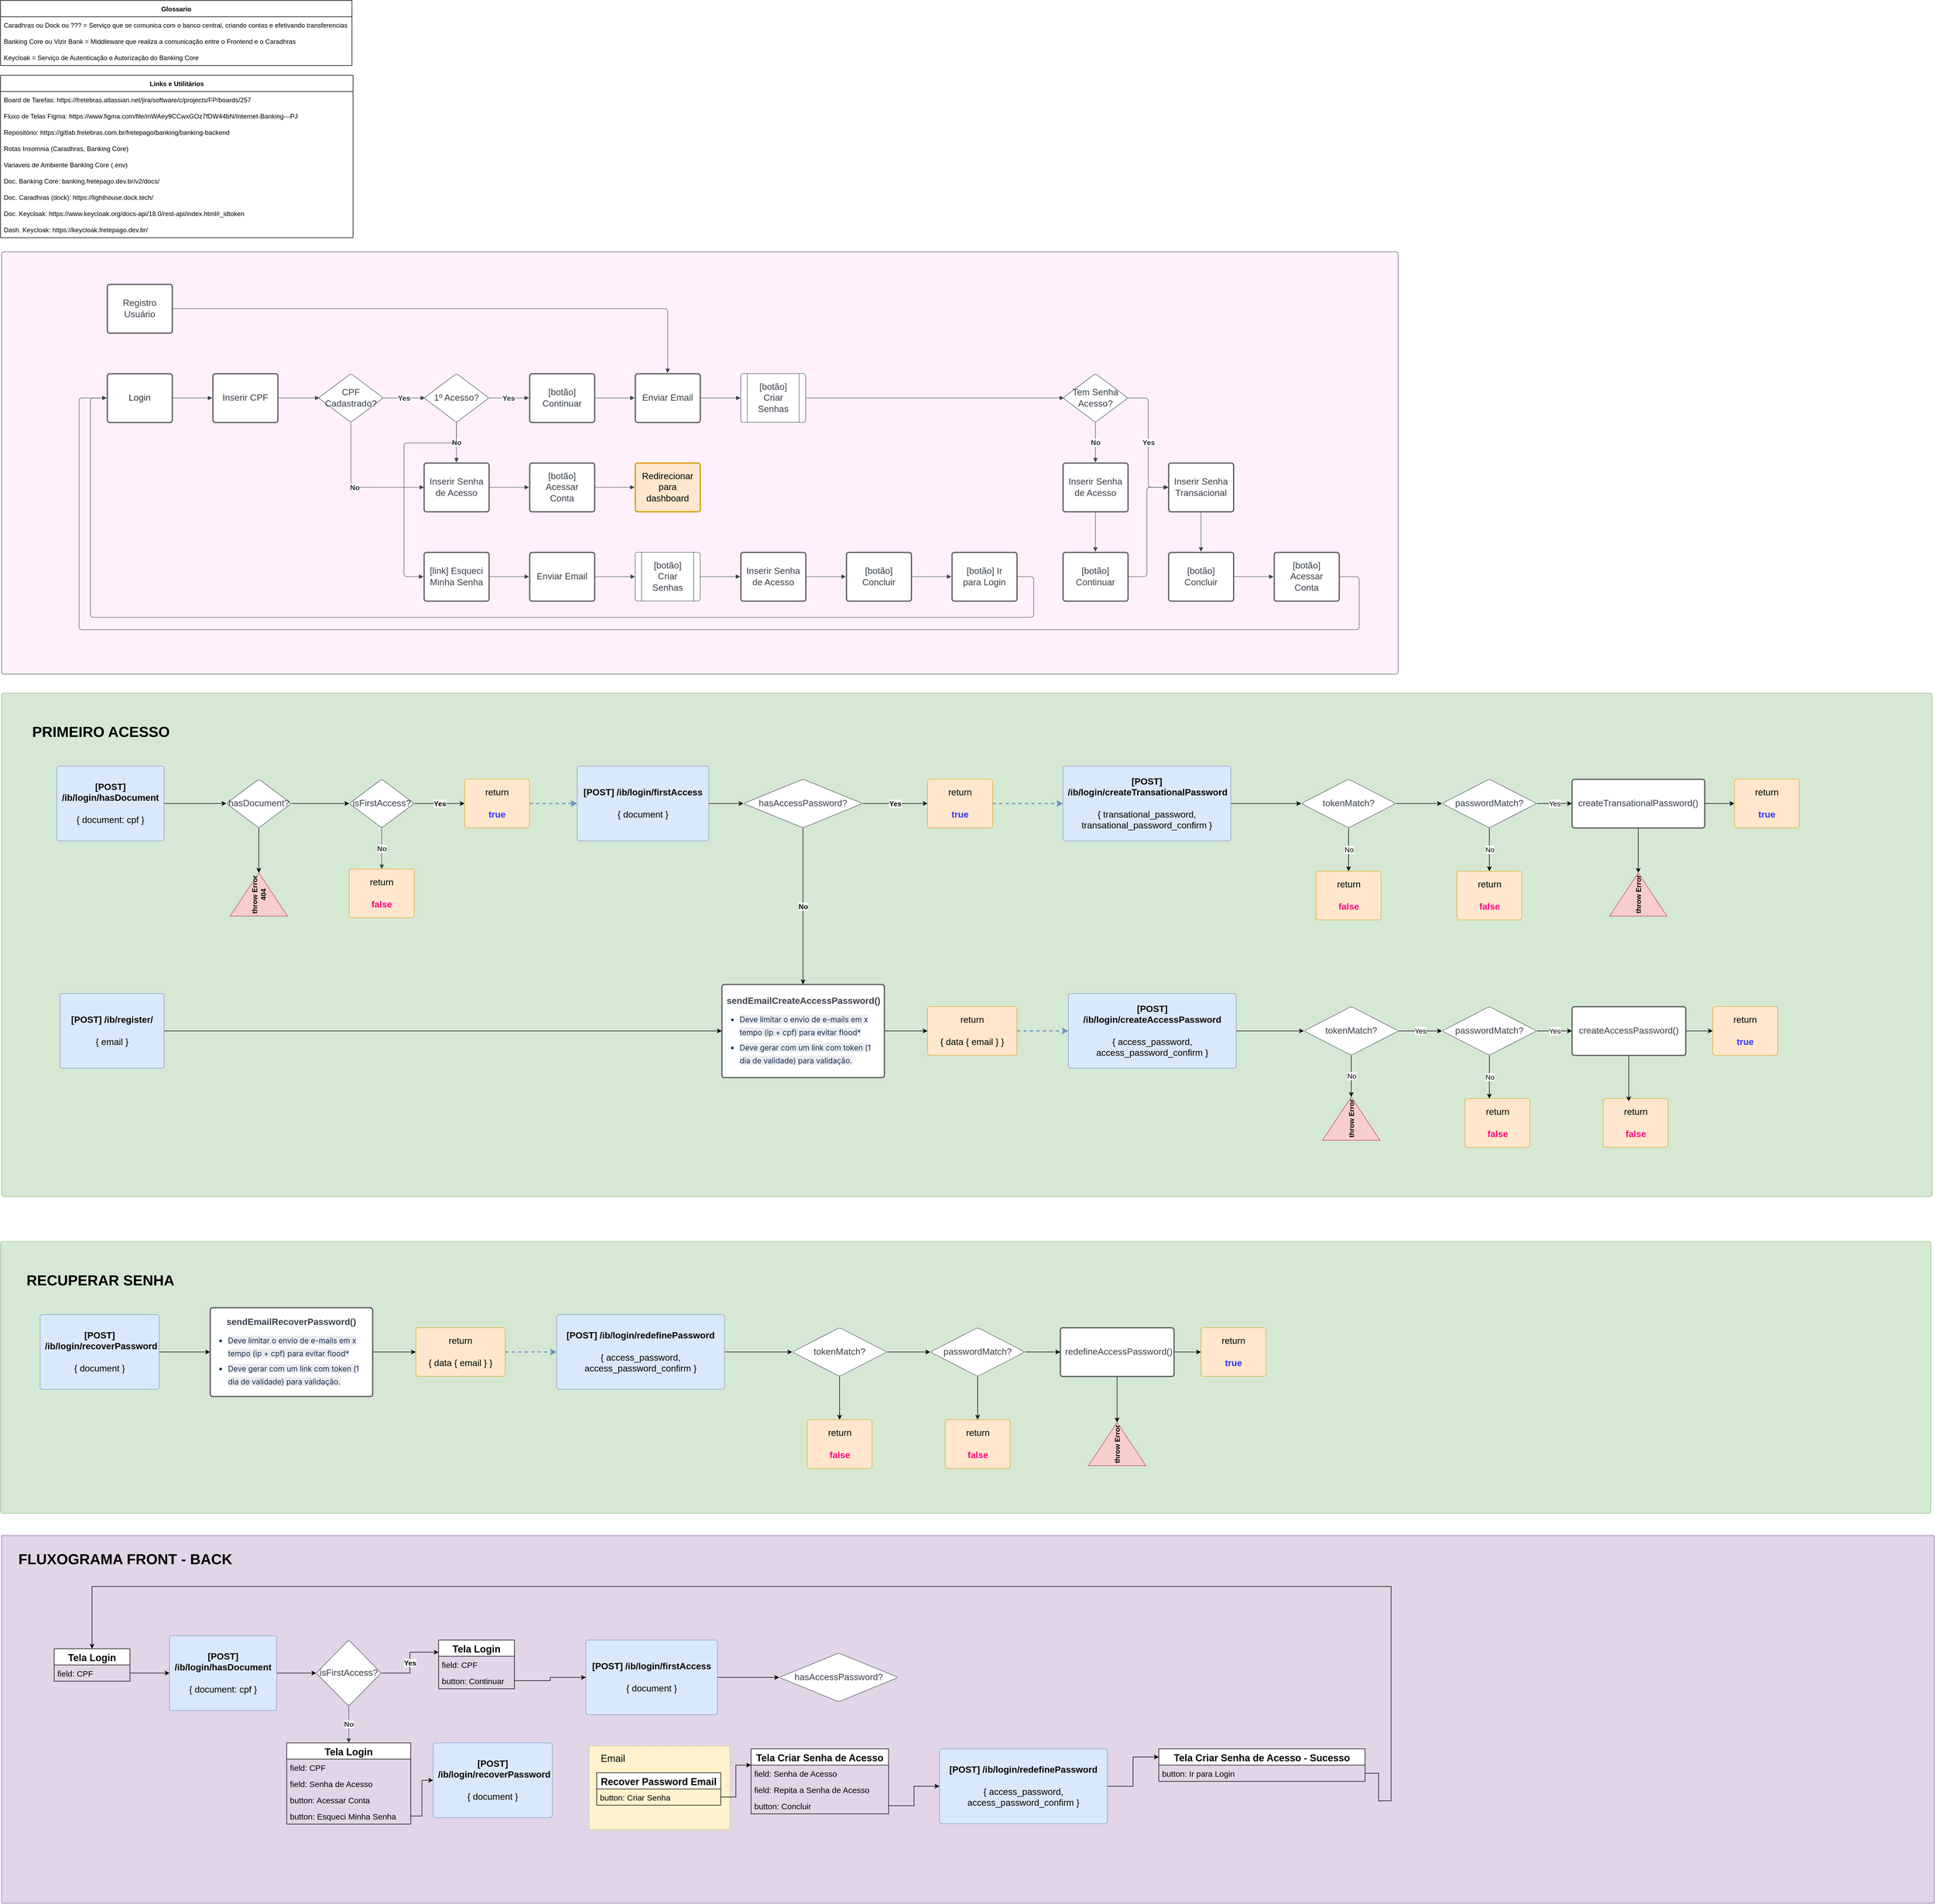 <mxfile version="18.1.2" type="github">
  <diagram id="K14oZXPWYWjABnxPdLCR" name="Page-1">
    <mxGraphModel dx="3243" dy="1904" grid="0" gridSize="10" guides="1" tooltips="1" connect="1" arrows="1" fold="1" page="0" pageScale="1" pageWidth="827" pageHeight="1169" math="0" shadow="0">
      <root>
        <mxCell id="0" />
        <mxCell id="1" parent="0" />
        <mxCell id="__zBR7lWoKVZhfvjV7_m-212" value="" style="rounded=0;whiteSpace=wrap;html=1;labelBackgroundColor=none;fontSize=18;fillColor=#e1d5e7;strokeColor=#9673a6;" parent="1" vertex="1">
          <mxGeometry x="-45" y="2371" width="3569" height="679" as="geometry" />
        </mxCell>
        <mxCell id="__zBR7lWoKVZhfvjV7_m-200" value="" style="group" parent="1" vertex="1" connectable="0">
          <mxGeometry x="1040" y="2760" width="260" height="154" as="geometry" />
        </mxCell>
        <mxCell id="__zBR7lWoKVZhfvjV7_m-197" value="" style="rounded=0;whiteSpace=wrap;html=1;labelBackgroundColor=none;fontSize=18;fillColor=#fff2cc;strokeColor=#d6b656;dashed=1;" parent="__zBR7lWoKVZhfvjV7_m-200" vertex="1">
          <mxGeometry width="260" height="154" as="geometry" />
        </mxCell>
        <mxCell id="__zBR7lWoKVZhfvjV7_m-198" value="Email" style="text;html=1;strokeColor=none;fillColor=none;align=center;verticalAlign=middle;whiteSpace=wrap;rounded=0;dashed=1;labelBackgroundColor=none;fontSize=18;" parent="__zBR7lWoKVZhfvjV7_m-200" vertex="1">
          <mxGeometry x="14" y="8" width="60" height="30" as="geometry" />
        </mxCell>
        <UserObject label="" lucidchartObjectId="b3ShS5xS8G2q" id="__zBR7lWoKVZhfvjV7_m-124">
          <mxCell style="html=1;overflow=block;blockSpacing=1;whiteSpace=wrap;fontSize=16.7;spacing=3.8;strokeColor=#82b366;strokeOpacity=100;fillOpacity=100;rounded=1;absoluteArcSize=1;arcSize=9;fillColor=#d5e8d4;strokeWidth=0.8;" parent="1" vertex="1">
            <mxGeometry x="-45" y="815" width="3565" height="930" as="geometry" />
          </mxCell>
        </UserObject>
        <UserObject label="" lucidchartObjectId="b3ShS5xS8G2q" id="__zBR7lWoKVZhfvjV7_m-1">
          <mxCell style="html=1;overflow=block;blockSpacing=1;whiteSpace=wrap;fontSize=16.7;fontColor=#3a414a;spacing=3.8;strokeColor=#3a414a;strokeOpacity=100;fillOpacity=100;rounded=1;absoluteArcSize=1;arcSize=9;fillColor=#fff0fb;strokeWidth=0.8;" parent="1" vertex="1">
            <mxGeometry x="-45" width="2579" height="780" as="geometry" />
          </mxCell>
        </UserObject>
        <UserObject label="Login" lucidchartObjectId="3LShcwAr7Adq" id="__zBR7lWoKVZhfvjV7_m-2">
          <mxCell style="html=1;overflow=block;blockSpacing=1;whiteSpace=wrap;fontSize=16.7;fontColor=#333333;spacing=9;strokeColor=#5e5e5e;strokeOpacity=100;rounded=1;absoluteArcSize=1;arcSize=9;strokeWidth=2.3;" parent="1" vertex="1">
            <mxGeometry x="150" y="225" width="120" height="90" as="geometry" />
          </mxCell>
        </UserObject>
        <UserObject label="1º Acesso?" lucidchartObjectId="nNShkwoOQGuS" id="__zBR7lWoKVZhfvjV7_m-3">
          <mxCell style="html=1;overflow=block;blockSpacing=1;whiteSpace=wrap;rhombus;fontSize=16.7;fontColor=#3a414a;spacing=3.8;strokeColor=#3a414a;strokeOpacity=100;rounded=1;absoluteArcSize=1;arcSize=9;strokeWidth=0.8;" parent="1" vertex="1">
            <mxGeometry x="735" y="225" width="120" height="90" as="geometry" />
          </mxCell>
        </UserObject>
        <UserObject label="" lucidchartObjectId="DNShEZnGyO3j" id="__zBR7lWoKVZhfvjV7_m-4">
          <mxCell style="html=1;jettySize=18;whiteSpace=wrap;fontSize=13.3;fontColor=#333333;fontStyle=1;strokeColor=#3a414a;strokeOpacity=100;strokeWidth=0.8;rounded=1;arcSize=12;edgeStyle=orthogonalEdgeStyle;startArrow=none;endArrow=block;endFill=1;exitX=0.984;exitY=0.5;exitPerimeter=0;entryX=-0.009;entryY=0.5;entryPerimeter=0;" parent="1" source="__zBR7lWoKVZhfvjV7_m-3" target="__zBR7lWoKVZhfvjV7_m-6" edge="1">
            <mxGeometry width="100" height="100" relative="1" as="geometry">
              <Array as="points" />
            </mxGeometry>
          </mxCell>
        </UserObject>
        <mxCell id="__zBR7lWoKVZhfvjV7_m-5" value="Yes" style="text;html=1;resizable=0;labelBackgroundColor=default;align=center;verticalAlign=middle;fontStyle=1;fontColor=#333333;fontSize=13.3;" parent="__zBR7lWoKVZhfvjV7_m-4" vertex="1">
          <mxGeometry relative="1" as="geometry" />
        </mxCell>
        <UserObject label="[botão] Continuar" lucidchartObjectId="ENShs.~t1La." id="__zBR7lWoKVZhfvjV7_m-6">
          <mxCell style="html=1;overflow=block;blockSpacing=1;whiteSpace=wrap;fontSize=16.7;fontColor=#3a414a;spacing=9;strokeColor=#5e5e5e;strokeOpacity=100;rounded=1;absoluteArcSize=1;arcSize=9;strokeWidth=2.3;" parent="1" vertex="1">
            <mxGeometry x="930" y="225" width="120" height="90" as="geometry" />
          </mxCell>
        </UserObject>
        <UserObject label="" lucidchartObjectId="qOShmNDZMit~" id="__zBR7lWoKVZhfvjV7_m-7">
          <mxCell style="html=1;jettySize=18;whiteSpace=wrap;fontSize=13;strokeColor=#3a414a;strokeOpacity=100;strokeWidth=0.8;rounded=1;arcSize=12;edgeStyle=orthogonalEdgeStyle;startArrow=none;endArrow=block;endFill=1;exitX=1.009;exitY=0.5;exitPerimeter=0;entryX=-0.009;entryY=0.5;entryPerimeter=0;" parent="1" source="__zBR7lWoKVZhfvjV7_m-6" target="__zBR7lWoKVZhfvjV7_m-8" edge="1">
            <mxGeometry width="100" height="100" relative="1" as="geometry">
              <Array as="points" />
            </mxGeometry>
          </mxCell>
        </UserObject>
        <UserObject label="Enviar Email" lucidchartObjectId="rOSh5a93LZX~" id="__zBR7lWoKVZhfvjV7_m-8">
          <mxCell style="html=1;overflow=block;blockSpacing=1;whiteSpace=wrap;fontSize=16.7;fontColor=#3a414a;spacing=9;strokeColor=#5e5e5e;strokeOpacity=100;rounded=1;absoluteArcSize=1;arcSize=9;strokeWidth=2.3;" parent="1" vertex="1">
            <mxGeometry x="1125" y="225" width="120" height="90" as="geometry" />
          </mxCell>
        </UserObject>
        <UserObject label="" lucidchartObjectId="LOShQjqL3yAb" id="__zBR7lWoKVZhfvjV7_m-9">
          <mxCell style="html=1;jettySize=18;whiteSpace=wrap;fontSize=13;strokeColor=#3a414a;strokeOpacity=100;strokeWidth=0.8;rounded=1;arcSize=12;edgeStyle=orthogonalEdgeStyle;startArrow=none;endArrow=block;endFill=1;exitX=1.009;exitY=0.5;exitPerimeter=0;entryX=-0.003;entryY=0.5;entryPerimeter=0;" parent="1" source="__zBR7lWoKVZhfvjV7_m-8" target="__zBR7lWoKVZhfvjV7_m-10" edge="1">
            <mxGeometry width="100" height="100" relative="1" as="geometry">
              <Array as="points" />
            </mxGeometry>
          </mxCell>
        </UserObject>
        <UserObject label="[botão] Criar Senhas" lucidchartObjectId="SOShUknrg~iW" id="__zBR7lWoKVZhfvjV7_m-10">
          <mxCell style="html=1;overflow=block;blockSpacing=1;whiteSpace=wrap;shape=process;fontSize=16.7;fontColor=#3a414a;spacing=3.8;strokeColor=#3a414a;strokeOpacity=100;rounded=1;absoluteArcSize=1;arcSize=9;strokeWidth=0.8;" parent="1" vertex="1">
            <mxGeometry x="1320" y="225" width="120" height="90" as="geometry" />
          </mxCell>
        </UserObject>
        <UserObject label="" lucidchartObjectId="8PShRmp42KYx" id="__zBR7lWoKVZhfvjV7_m-11">
          <mxCell style="html=1;jettySize=18;whiteSpace=wrap;fontSize=13;strokeColor=#3a414a;strokeOpacity=100;strokeWidth=0.8;rounded=1;arcSize=12;edgeStyle=orthogonalEdgeStyle;startArrow=none;endArrow=block;endFill=1;exitX=1.003;exitY=0.5;exitPerimeter=0;entryX=0.016;entryY=0.5;entryPerimeter=0;" parent="1" source="__zBR7lWoKVZhfvjV7_m-10" target="__zBR7lWoKVZhfvjV7_m-12" edge="1">
            <mxGeometry width="100" height="100" relative="1" as="geometry">
              <Array as="points" />
            </mxGeometry>
          </mxCell>
        </UserObject>
        <UserObject label="Tem Senha Acesso?" lucidchartObjectId="9PShlVgb-Pw~" id="__zBR7lWoKVZhfvjV7_m-12">
          <mxCell style="html=1;overflow=block;blockSpacing=1;whiteSpace=wrap;rhombus;fontSize=16.7;fontColor=#3a414a;spacing=3.8;strokeColor=#3a414a;strokeOpacity=100;rounded=1;absoluteArcSize=1;arcSize=9;strokeWidth=0.8;" parent="1" vertex="1">
            <mxGeometry x="1915" y="225" width="120" height="90" as="geometry" />
          </mxCell>
        </UserObject>
        <UserObject label="" lucidchartObjectId="nQShfH1o2ymO" id="__zBR7lWoKVZhfvjV7_m-13">
          <mxCell style="html=1;jettySize=18;whiteSpace=wrap;fontSize=13.3;fontColor=#333333;fontStyle=1;strokeColor=#3a414a;strokeOpacity=100;strokeWidth=0.8;rounded=1;arcSize=12;edgeStyle=orthogonalEdgeStyle;startArrow=none;endArrow=block;endFill=1;exitX=0.984;exitY=0.5;exitPerimeter=0;entryX=0;entryY=0.5;entryDx=0;entryDy=0;" parent="1" source="__zBR7lWoKVZhfvjV7_m-12" target="__zBR7lWoKVZhfvjV7_m-21" edge="1">
            <mxGeometry width="100" height="100" relative="1" as="geometry">
              <Array as="points" />
              <mxPoint x="2111.92" y="270" as="targetPoint" />
            </mxGeometry>
          </mxCell>
        </UserObject>
        <mxCell id="__zBR7lWoKVZhfvjV7_m-14" value="Yes" style="text;html=1;resizable=0;labelBackgroundColor=default;align=center;verticalAlign=middle;fontStyle=1;fontColor=#333333;fontSize=13.3;" parent="__zBR7lWoKVZhfvjV7_m-13" vertex="1">
          <mxGeometry relative="1" as="geometry" />
        </mxCell>
        <UserObject label="" lucidchartObjectId="TQSh1TQ3EUXd" id="__zBR7lWoKVZhfvjV7_m-16">
          <mxCell style="html=1;jettySize=18;whiteSpace=wrap;fontSize=13.3;fontColor=#333333;fontStyle=1;strokeColor=#3a414a;strokeOpacity=100;strokeWidth=0.8;rounded=1;arcSize=12;edgeStyle=orthogonalEdgeStyle;startArrow=none;endArrow=block;endFill=1;exitX=0.5;exitY=0.988;exitPerimeter=0;entryX=0.5;entryY=-0.012;entryPerimeter=0;" parent="1" source="__zBR7lWoKVZhfvjV7_m-12" target="__zBR7lWoKVZhfvjV7_m-18" edge="1">
            <mxGeometry width="100" height="100" relative="1" as="geometry">
              <Array as="points" />
            </mxGeometry>
          </mxCell>
        </UserObject>
        <mxCell id="__zBR7lWoKVZhfvjV7_m-17" value="No" style="text;html=1;resizable=0;labelBackgroundColor=default;align=center;verticalAlign=middle;fontStyle=1;fontColor=#333333;fontSize=13.3;" parent="__zBR7lWoKVZhfvjV7_m-16" vertex="1">
          <mxGeometry relative="1" as="geometry" />
        </mxCell>
        <UserObject label="Inserir Senha de Acesso" lucidchartObjectId="UQShmPp.PU5_" id="__zBR7lWoKVZhfvjV7_m-18">
          <mxCell style="html=1;overflow=block;blockSpacing=1;whiteSpace=wrap;fontSize=16.7;fontColor=#3a414a;spacing=9;strokeColor=#5e5e5e;strokeOpacity=100;rounded=1;absoluteArcSize=1;arcSize=9;strokeWidth=2.3;" parent="1" vertex="1">
            <mxGeometry x="1915" y="390" width="120" height="90" as="geometry" />
          </mxCell>
        </UserObject>
        <UserObject label="Inserir Senha Transacional" lucidchartObjectId="lRShEj~k1x-4" id="__zBR7lWoKVZhfvjV7_m-21">
          <mxCell style="html=1;overflow=block;blockSpacing=1;whiteSpace=wrap;fontSize=16.7;fontColor=#3a414a;spacing=9;strokeColor=#5e5e5e;strokeOpacity=100;rounded=1;absoluteArcSize=1;arcSize=9;strokeWidth=2.3;" parent="1" vertex="1">
            <mxGeometry x="2110" y="390" width="120" height="90" as="geometry" />
          </mxCell>
        </UserObject>
        <UserObject label="" lucidchartObjectId="VRShpL~MimVk" id="__zBR7lWoKVZhfvjV7_m-22">
          <mxCell style="html=1;jettySize=18;whiteSpace=wrap;fontSize=13;strokeColor=#3a414a;strokeOpacity=100;strokeWidth=0.8;rounded=1;arcSize=12;edgeStyle=orthogonalEdgeStyle;startArrow=none;endArrow=block;endFill=1;exitX=0.5;exitY=1.012;exitPerimeter=0;entryX=0.5;entryY=-0.012;entryPerimeter=0;" parent="1" source="__zBR7lWoKVZhfvjV7_m-18" target="__zBR7lWoKVZhfvjV7_m-23" edge="1">
            <mxGeometry width="100" height="100" relative="1" as="geometry">
              <Array as="points" />
            </mxGeometry>
          </mxCell>
        </UserObject>
        <UserObject label="[botão] Continuar" lucidchartObjectId="YRShV_wXpkCL" id="__zBR7lWoKVZhfvjV7_m-23">
          <mxCell style="html=1;overflow=block;blockSpacing=1;whiteSpace=wrap;fontSize=16.7;fontColor=#3a414a;spacing=9;strokeColor=#5e5e5e;strokeOpacity=100;rounded=1;absoluteArcSize=1;arcSize=9;strokeWidth=2.3;" parent="1" vertex="1">
            <mxGeometry x="1915" y="555" width="120" height="90" as="geometry" />
          </mxCell>
        </UserObject>
        <UserObject label="" lucidchartObjectId="~RShSYWOXcAD" id="__zBR7lWoKVZhfvjV7_m-24">
          <mxCell style="html=1;jettySize=18;whiteSpace=wrap;fontSize=13;strokeColor=#3a414a;strokeOpacity=100;strokeWidth=0.8;rounded=1;arcSize=12;edgeStyle=orthogonalEdgeStyle;startArrow=none;endArrow=block;endFill=1;exitX=0.5;exitY=1.012;exitPerimeter=0;entryX=0.5;entryY=-0.012;entryPerimeter=0;" parent="1" source="__zBR7lWoKVZhfvjV7_m-21" target="__zBR7lWoKVZhfvjV7_m-25" edge="1">
            <mxGeometry width="100" height="100" relative="1" as="geometry">
              <Array as="points" />
            </mxGeometry>
          </mxCell>
        </UserObject>
        <UserObject label="[botão] Concluir" lucidchartObjectId="bSSh_Yqt-mBl" id="__zBR7lWoKVZhfvjV7_m-25">
          <mxCell style="html=1;overflow=block;blockSpacing=1;whiteSpace=wrap;fontSize=16.7;fontColor=#3a414a;spacing=9;strokeColor=#5e5e5e;strokeOpacity=100;rounded=1;absoluteArcSize=1;arcSize=9;strokeWidth=2.3;" parent="1" vertex="1">
            <mxGeometry x="2110" y="555" width="120" height="90" as="geometry" />
          </mxCell>
        </UserObject>
        <UserObject label="" lucidchartObjectId="LSShZCJXmAQW" id="__zBR7lWoKVZhfvjV7_m-26">
          <mxCell style="html=1;jettySize=18;whiteSpace=wrap;fontSize=13;strokeColor=#3a414a;strokeOpacity=100;strokeWidth=0.8;rounded=1;arcSize=12;edgeStyle=orthogonalEdgeStyle;startArrow=none;endArrow=block;endFill=1;exitX=1.009;exitY=0.5;exitPerimeter=0;entryX=-0.009;entryY=0.5;entryPerimeter=0;" parent="1" source="__zBR7lWoKVZhfvjV7_m-23" target="__zBR7lWoKVZhfvjV7_m-21" edge="1">
            <mxGeometry width="100" height="100" relative="1" as="geometry">
              <Array as="points">
                <mxPoint x="2070" y="600" />
                <mxPoint x="2070" y="435" />
              </Array>
            </mxGeometry>
          </mxCell>
        </UserObject>
        <UserObject label="Registro Usuário" lucidchartObjectId="8SShuhbnFG9l" id="__zBR7lWoKVZhfvjV7_m-27">
          <mxCell style="html=1;overflow=block;blockSpacing=1;whiteSpace=wrap;fontSize=16.7;fontColor=#3a414a;spacing=9;strokeColor=#5e5e5e;strokeOpacity=100;rounded=1;absoluteArcSize=1;arcSize=9;strokeWidth=2.3;" parent="1" vertex="1">
            <mxGeometry x="150" y="60" width="120" height="90" as="geometry" />
          </mxCell>
        </UserObject>
        <UserObject label="" lucidchartObjectId="gTShk7bVomdu" id="__zBR7lWoKVZhfvjV7_m-28">
          <mxCell style="html=1;jettySize=18;whiteSpace=wrap;fontSize=13;strokeColor=#3a414a;strokeOpacity=100;strokeWidth=0.8;rounded=1;arcSize=12;edgeStyle=orthogonalEdgeStyle;startArrow=none;endArrow=block;endFill=1;exitX=1.009;exitY=0.5;exitPerimeter=0;entryX=0.5;entryY=-0.012;entryPerimeter=0;" parent="1" source="__zBR7lWoKVZhfvjV7_m-27" target="__zBR7lWoKVZhfvjV7_m-8" edge="1">
            <mxGeometry width="100" height="100" relative="1" as="geometry">
              <Array as="points" />
            </mxGeometry>
          </mxCell>
        </UserObject>
        <UserObject label="" lucidchartObjectId="LTShApzl4rIT" id="__zBR7lWoKVZhfvjV7_m-29">
          <mxCell style="html=1;jettySize=18;whiteSpace=wrap;fontSize=13;strokeColor=#3a414a;strokeOpacity=100;strokeWidth=0.8;rounded=1;arcSize=12;edgeStyle=orthogonalEdgeStyle;startArrow=none;endArrow=block;endFill=1;exitX=1.009;exitY=0.5;exitPerimeter=0;entryX=-0.009;entryY=0.5;entryPerimeter=0;" parent="1" source="__zBR7lWoKVZhfvjV7_m-25" target="__zBR7lWoKVZhfvjV7_m-30" edge="1">
            <mxGeometry width="100" height="100" relative="1" as="geometry">
              <Array as="points" />
            </mxGeometry>
          </mxCell>
        </UserObject>
        <UserObject label="[botão] Acessar Conta" lucidchartObjectId="MTShDTbVjY.V" id="__zBR7lWoKVZhfvjV7_m-30">
          <mxCell style="html=1;overflow=block;blockSpacing=1;whiteSpace=wrap;fontSize=16.7;fontColor=#3a414a;spacing=9;strokeColor=#5e5e5e;strokeOpacity=100;rounded=1;absoluteArcSize=1;arcSize=9;strokeWidth=2.3;" parent="1" vertex="1">
            <mxGeometry x="2305" y="555" width="120" height="90" as="geometry" />
          </mxCell>
        </UserObject>
        <UserObject label="" lucidchartObjectId="aUShhu6yPqYl" id="__zBR7lWoKVZhfvjV7_m-31">
          <mxCell style="html=1;jettySize=18;whiteSpace=wrap;fontSize=13;strokeColor=#3a414a;strokeOpacity=100;strokeWidth=0.8;rounded=1;arcSize=12;edgeStyle=orthogonalEdgeStyle;startArrow=none;endArrow=block;endFill=1;exitX=1.009;exitY=0.5;exitPerimeter=0;entryX=-0.009;entryY=0.5;entryPerimeter=0;" parent="1" source="__zBR7lWoKVZhfvjV7_m-30" target="__zBR7lWoKVZhfvjV7_m-2" edge="1">
            <mxGeometry width="100" height="100" relative="1" as="geometry">
              <Array as="points">
                <mxPoint x="2462" y="600" />
                <mxPoint x="2462" y="698" />
                <mxPoint x="98" y="698" />
                <mxPoint x="98" y="270" />
              </Array>
            </mxGeometry>
          </mxCell>
        </UserObject>
        <UserObject label="" lucidchartObjectId="WUShhyE2KTEw" id="__zBR7lWoKVZhfvjV7_m-32">
          <mxCell style="html=1;jettySize=18;whiteSpace=wrap;fontSize=13.3;fontColor=#333333;fontStyle=1;strokeColor=#3a414a;strokeOpacity=100;strokeWidth=0.8;rounded=1;arcSize=12;edgeStyle=orthogonalEdgeStyle;startArrow=none;endArrow=block;endFill=1;exitX=0.5;exitY=0.988;exitPerimeter=0;entryX=0.5;entryY=-0.012;entryPerimeter=0;" parent="1" source="__zBR7lWoKVZhfvjV7_m-3" target="__zBR7lWoKVZhfvjV7_m-34" edge="1">
            <mxGeometry width="100" height="100" relative="1" as="geometry">
              <Array as="points" />
            </mxGeometry>
          </mxCell>
        </UserObject>
        <mxCell id="__zBR7lWoKVZhfvjV7_m-33" value="No" style="text;html=1;resizable=0;labelBackgroundColor=default;align=center;verticalAlign=middle;fontStyle=1;fontColor=#333333;fontSize=13.3;" parent="__zBR7lWoKVZhfvjV7_m-32" vertex="1">
          <mxGeometry relative="1" as="geometry" />
        </mxCell>
        <UserObject label="Inserir Senha de Acesso" lucidchartObjectId="XUSho0rWNq1M" id="__zBR7lWoKVZhfvjV7_m-34">
          <mxCell style="html=1;overflow=block;blockSpacing=1;whiteSpace=wrap;fontSize=16.7;fontColor=#3a414a;spacing=9;strokeColor=#5e5e5e;strokeOpacity=100;rounded=1;absoluteArcSize=1;arcSize=9;strokeWidth=2.3;" parent="1" vertex="1">
            <mxGeometry x="735" y="390" width="120" height="90" as="geometry" />
          </mxCell>
        </UserObject>
        <UserObject label="" lucidchartObjectId="9UShKwob_tML" id="__zBR7lWoKVZhfvjV7_m-35">
          <mxCell style="html=1;jettySize=18;whiteSpace=wrap;fontSize=13;strokeColor=#3a414a;strokeOpacity=100;strokeWidth=0.8;rounded=1;arcSize=12;edgeStyle=orthogonalEdgeStyle;startArrow=none;endArrow=block;endFill=1;exitX=1.009;exitY=0.5;exitPerimeter=0;entryX=-0.009;entryY=0.5;entryPerimeter=0;" parent="1" source="__zBR7lWoKVZhfvjV7_m-34" target="__zBR7lWoKVZhfvjV7_m-36" edge="1">
            <mxGeometry width="100" height="100" relative="1" as="geometry">
              <Array as="points" />
            </mxGeometry>
          </mxCell>
        </UserObject>
        <UserObject label="[botão] Acessar Conta" lucidchartObjectId="-UShTdAipapL" id="__zBR7lWoKVZhfvjV7_m-36">
          <mxCell style="html=1;overflow=block;blockSpacing=1;whiteSpace=wrap;fontSize=16.7;fontColor=#3a414a;spacing=9;strokeColor=#5e5e5e;strokeOpacity=100;rounded=1;absoluteArcSize=1;arcSize=9;strokeWidth=2.3;" parent="1" vertex="1">
            <mxGeometry x="930" y="390" width="120" height="90" as="geometry" />
          </mxCell>
        </UserObject>
        <UserObject label="[link] Esqueci Minha Senha" lucidchartObjectId="qVSh_ED24Aq_" id="__zBR7lWoKVZhfvjV7_m-37">
          <mxCell style="html=1;overflow=block;blockSpacing=1;whiteSpace=wrap;fontSize=16.7;fontColor=#3a414a;spacing=9;strokeColor=#5e5e5e;strokeOpacity=100;rounded=1;absoluteArcSize=1;arcSize=9;strokeWidth=2.3;" parent="1" vertex="1">
            <mxGeometry x="735" y="555" width="120" height="90" as="geometry" />
          </mxCell>
        </UserObject>
        <UserObject label="Inserir CPF" lucidchartObjectId="_VShZu47K3C9" id="__zBR7lWoKVZhfvjV7_m-38">
          <mxCell style="html=1;overflow=block;blockSpacing=1;whiteSpace=wrap;fontSize=16.7;fontColor=#3a414a;spacing=9;strokeColor=#5e5e5e;strokeOpacity=100;rounded=1;absoluteArcSize=1;arcSize=9;strokeWidth=2.3;" parent="1" vertex="1">
            <mxGeometry x="345" y="225" width="120" height="90" as="geometry" />
          </mxCell>
        </UserObject>
        <UserObject label="" lucidchartObjectId="5WShk4WQlcwy" id="__zBR7lWoKVZhfvjV7_m-39">
          <mxCell style="html=1;jettySize=18;whiteSpace=wrap;fontSize=13;strokeColor=#3a414a;strokeOpacity=100;strokeWidth=0.8;rounded=1;arcSize=12;edgeStyle=orthogonalEdgeStyle;startArrow=none;endArrow=block;endFill=1;exitX=1.009;exitY=0.5;exitPerimeter=0;entryX=-0.009;entryY=0.5;entryPerimeter=0;" parent="1" source="__zBR7lWoKVZhfvjV7_m-2" target="__zBR7lWoKVZhfvjV7_m-38" edge="1">
            <mxGeometry width="100" height="100" relative="1" as="geometry">
              <Array as="points" />
            </mxGeometry>
          </mxCell>
        </UserObject>
        <UserObject label="" lucidchartObjectId="_WSho7~eOEk8" id="__zBR7lWoKVZhfvjV7_m-40">
          <mxCell style="html=1;jettySize=18;whiteSpace=wrap;fontSize=13;strokeColor=#3a414a;strokeOpacity=100;strokeWidth=0.8;rounded=1;arcSize=12;edgeStyle=orthogonalEdgeStyle;startArrow=none;endArrow=block;endFill=1;exitX=1.009;exitY=0.5;exitPerimeter=0;entryX=0.016;entryY=0.5;entryPerimeter=0;" parent="1" source="__zBR7lWoKVZhfvjV7_m-38" target="__zBR7lWoKVZhfvjV7_m-41" edge="1">
            <mxGeometry width="100" height="100" relative="1" as="geometry">
              <Array as="points" />
            </mxGeometry>
          </mxCell>
        </UserObject>
        <UserObject label="CPF Cadastrado?" lucidchartObjectId="~WShW39j7FCL" id="__zBR7lWoKVZhfvjV7_m-41">
          <mxCell style="html=1;overflow=block;blockSpacing=1;whiteSpace=wrap;rhombus;fontSize=16.7;fontColor=#3a414a;spacing=3.8;strokeColor=#3a414a;strokeOpacity=100;rounded=1;absoluteArcSize=1;arcSize=9;strokeWidth=0.8;" parent="1" vertex="1">
            <mxGeometry x="540" y="225" width="120" height="90" as="geometry" />
          </mxCell>
        </UserObject>
        <UserObject label="" lucidchartObjectId="mXShOgOT9Y45" id="__zBR7lWoKVZhfvjV7_m-42">
          <mxCell style="html=1;jettySize=18;whiteSpace=wrap;fontSize=13.3;fontColor=#333333;fontStyle=1;strokeColor=#3a414a;strokeOpacity=100;strokeWidth=0.8;rounded=1;arcSize=12;edgeStyle=orthogonalEdgeStyle;startArrow=none;endArrow=block;endFill=1;exitX=0.984;exitY=0.5;exitPerimeter=0;entryX=0.016;entryY=0.5;entryPerimeter=0;" parent="1" source="__zBR7lWoKVZhfvjV7_m-41" target="__zBR7lWoKVZhfvjV7_m-3" edge="1">
            <mxGeometry width="100" height="100" relative="1" as="geometry">
              <Array as="points" />
            </mxGeometry>
          </mxCell>
        </UserObject>
        <mxCell id="__zBR7lWoKVZhfvjV7_m-43" value="Yes" style="text;html=1;resizable=0;labelBackgroundColor=default;align=center;verticalAlign=middle;fontStyle=1;fontColor=#333333;fontSize=13.3;" parent="__zBR7lWoKVZhfvjV7_m-42" vertex="1">
          <mxGeometry relative="1" as="geometry" />
        </mxCell>
        <UserObject label="" lucidchartObjectId="t0Sh2_dwL1YY" id="__zBR7lWoKVZhfvjV7_m-44">
          <mxCell style="html=1;jettySize=18;whiteSpace=wrap;fontSize=13.3;fontColor=#333333;fontStyle=1;strokeColor=#3a414a;strokeOpacity=100;strokeWidth=0.8;rounded=1;arcSize=12;edgeStyle=orthogonalEdgeStyle;startArrow=none;endArrow=block;endFill=1;exitX=0.5;exitY=0.988;exitPerimeter=0;entryX=0;entryY=0.5;entryDx=0;entryDy=0;" parent="1" source="__zBR7lWoKVZhfvjV7_m-41" target="__zBR7lWoKVZhfvjV7_m-34" edge="1">
            <mxGeometry width="100" height="100" relative="1" as="geometry">
              <Array as="points">
                <mxPoint x="600" y="435" />
              </Array>
              <mxPoint x="600" y="354.712" as="targetPoint" />
            </mxGeometry>
          </mxCell>
        </UserObject>
        <mxCell id="__zBR7lWoKVZhfvjV7_m-45" value="No" style="text;html=1;resizable=0;labelBackgroundColor=default;align=center;verticalAlign=middle;fontStyle=1;fontColor=#333333;fontSize=13.3;" parent="__zBR7lWoKVZhfvjV7_m-44" vertex="1">
          <mxGeometry relative="1" as="geometry" />
        </mxCell>
        <UserObject label="" lucidchartObjectId="t1ShftQfOT~e" id="__zBR7lWoKVZhfvjV7_m-47">
          <mxCell style="html=1;jettySize=18;whiteSpace=wrap;fontSize=13;strokeColor=#3a414a;strokeOpacity=100;strokeWidth=0.8;rounded=1;arcSize=12;edgeStyle=orthogonalEdgeStyle;startArrow=none;endArrow=block;endFill=1;exitX=0.5;exitY=0.988;exitPerimeter=0;entryX=-0.009;entryY=0.5;entryPerimeter=0;" parent="1" source="__zBR7lWoKVZhfvjV7_m-3" target="__zBR7lWoKVZhfvjV7_m-37" edge="1">
            <mxGeometry width="100" height="100" relative="1" as="geometry">
              <Array as="points">
                <mxPoint x="795" y="353" />
                <mxPoint x="698" y="353" />
                <mxPoint x="698" y="600" />
              </Array>
            </mxGeometry>
          </mxCell>
        </UserObject>
        <UserObject label="" lucidchartObjectId="-1ShYIa4npn7" id="__zBR7lWoKVZhfvjV7_m-48">
          <mxCell style="html=1;jettySize=18;whiteSpace=wrap;fontSize=13;strokeColor=#3a414a;strokeOpacity=100;strokeWidth=0.8;rounded=1;arcSize=12;edgeStyle=orthogonalEdgeStyle;startArrow=none;endArrow=block;endFill=1;exitX=1.009;exitY=0.5;exitPerimeter=0;entryX=-0.009;entryY=0.5;entryPerimeter=0;" parent="1" source="__zBR7lWoKVZhfvjV7_m-36" target="__zBR7lWoKVZhfvjV7_m-49" edge="1">
            <mxGeometry width="100" height="100" relative="1" as="geometry">
              <Array as="points" />
            </mxGeometry>
          </mxCell>
        </UserObject>
        <UserObject label="Redirecionar para dashboard" lucidchartObjectId="_1ShSQ.JrckN" id="__zBR7lWoKVZhfvjV7_m-49">
          <mxCell style="html=1;overflow=block;blockSpacing=1;whiteSpace=wrap;fontSize=16.7;spacing=9;strokeColor=#d79b00;strokeOpacity=100;fillOpacity=100;rounded=1;absoluteArcSize=1;arcSize=9;fillColor=#ffe6cc;strokeWidth=2.3;" parent="1" vertex="1">
            <mxGeometry x="1125" y="390" width="120" height="90" as="geometry" />
          </mxCell>
        </UserObject>
        <UserObject label="Enviar Email" lucidchartObjectId="f4ShECsS2sqE" id="__zBR7lWoKVZhfvjV7_m-50">
          <mxCell style="html=1;overflow=block;blockSpacing=1;whiteSpace=wrap;fontSize=16.7;fontColor=#3a414a;spacing=9;strokeColor=#5e5e5e;strokeOpacity=100;rounded=1;absoluteArcSize=1;arcSize=9;strokeWidth=2.3;" parent="1" vertex="1">
            <mxGeometry x="930" y="555" width="120" height="90" as="geometry" />
          </mxCell>
        </UserObject>
        <UserObject label="" lucidchartObjectId="m4Shm_f2Mq~7" id="__zBR7lWoKVZhfvjV7_m-51">
          <mxCell style="html=1;jettySize=18;whiteSpace=wrap;fontSize=13;strokeColor=#3a414a;strokeOpacity=100;strokeWidth=0.8;rounded=1;arcSize=12;edgeStyle=orthogonalEdgeStyle;startArrow=none;endArrow=block;endFill=1;exitX=1.009;exitY=0.5;exitPerimeter=0;entryX=-0.009;entryY=0.5;entryPerimeter=0;" parent="1" source="__zBR7lWoKVZhfvjV7_m-37" target="__zBR7lWoKVZhfvjV7_m-50" edge="1">
            <mxGeometry width="100" height="100" relative="1" as="geometry">
              <Array as="points" />
            </mxGeometry>
          </mxCell>
        </UserObject>
        <UserObject label="[botão] Criar Senhas" lucidchartObjectId="v4Sh7iHNDRSB" id="__zBR7lWoKVZhfvjV7_m-52">
          <mxCell style="html=1;overflow=block;blockSpacing=1;whiteSpace=wrap;shape=process;fontSize=16.7;fontColor=#3a414a;spacing=3.8;strokeColor=#3a414a;strokeOpacity=100;rounded=1;absoluteArcSize=1;arcSize=9;strokeWidth=0.8;" parent="1" vertex="1">
            <mxGeometry x="1125" y="555" width="120" height="90" as="geometry" />
          </mxCell>
        </UserObject>
        <UserObject label="" lucidchartObjectId="C4ShOQhTbFZX" id="__zBR7lWoKVZhfvjV7_m-53">
          <mxCell style="html=1;jettySize=18;whiteSpace=wrap;fontSize=13;strokeColor=#3a414a;strokeOpacity=100;strokeWidth=0.8;rounded=1;arcSize=12;edgeStyle=orthogonalEdgeStyle;startArrow=none;endArrow=block;endFill=1;exitX=1.009;exitY=0.5;exitPerimeter=0;entryX=-0.003;entryY=0.5;entryPerimeter=0;" parent="1" source="__zBR7lWoKVZhfvjV7_m-50" target="__zBR7lWoKVZhfvjV7_m-52" edge="1">
            <mxGeometry width="100" height="100" relative="1" as="geometry">
              <Array as="points" />
            </mxGeometry>
          </mxCell>
        </UserObject>
        <UserObject label="Inserir Senha de Acesso" lucidchartObjectId=".4Sh2JL6naUp" id="__zBR7lWoKVZhfvjV7_m-54">
          <mxCell style="html=1;overflow=block;blockSpacing=1;whiteSpace=wrap;fontSize=16.7;fontColor=#3a414a;spacing=9;strokeColor=#5e5e5e;strokeOpacity=100;rounded=1;absoluteArcSize=1;arcSize=9;strokeWidth=2.3;" parent="1" vertex="1">
            <mxGeometry x="1320" y="555" width="120" height="90" as="geometry" />
          </mxCell>
        </UserObject>
        <UserObject label="" lucidchartObjectId="f5Shue_RHX2b" id="__zBR7lWoKVZhfvjV7_m-55">
          <mxCell style="html=1;jettySize=18;whiteSpace=wrap;fontSize=13;strokeColor=#3a414a;strokeOpacity=100;strokeWidth=0.8;rounded=1;arcSize=12;edgeStyle=orthogonalEdgeStyle;startArrow=none;endArrow=block;endFill=1;exitX=1.003;exitY=0.5;exitPerimeter=0;entryX=-0.009;entryY=0.5;entryPerimeter=0;" parent="1" source="__zBR7lWoKVZhfvjV7_m-52" target="__zBR7lWoKVZhfvjV7_m-54" edge="1">
            <mxGeometry width="100" height="100" relative="1" as="geometry">
              <Array as="points" />
            </mxGeometry>
          </mxCell>
        </UserObject>
        <UserObject label="" lucidchartObjectId="h6ShSDotpzw3" id="__zBR7lWoKVZhfvjV7_m-56">
          <mxCell style="html=1;jettySize=18;whiteSpace=wrap;fontSize=13;strokeColor=#3a414a;strokeOpacity=100;strokeWidth=0.8;rounded=1;arcSize=12;edgeStyle=orthogonalEdgeStyle;startArrow=none;endArrow=block;endFill=1;exitX=1.009;exitY=0.5;exitPerimeter=0;entryX=-0.009;entryY=0.5;entryPerimeter=0;" parent="1" source="__zBR7lWoKVZhfvjV7_m-54" target="__zBR7lWoKVZhfvjV7_m-57" edge="1">
            <mxGeometry width="100" height="100" relative="1" as="geometry">
              <Array as="points" />
            </mxGeometry>
          </mxCell>
        </UserObject>
        <UserObject label="[botão] Concluir" lucidchartObjectId="o6Sh~.s~Tl_P" id="__zBR7lWoKVZhfvjV7_m-57">
          <mxCell style="html=1;overflow=block;blockSpacing=1;whiteSpace=wrap;fontSize=16.7;fontColor=#3a414a;spacing=9;strokeColor=#5e5e5e;strokeOpacity=100;rounded=1;absoluteArcSize=1;arcSize=9;strokeWidth=2.3;" parent="1" vertex="1">
            <mxGeometry x="1515" y="555" width="120" height="90" as="geometry" />
          </mxCell>
        </UserObject>
        <UserObject label="" lucidchartObjectId="26ShiVNjJkJu" id="__zBR7lWoKVZhfvjV7_m-58">
          <mxCell style="html=1;jettySize=18;whiteSpace=wrap;fontSize=13;strokeColor=#3a414a;strokeOpacity=100;strokeWidth=0.8;rounded=1;arcSize=12;edgeStyle=orthogonalEdgeStyle;startArrow=none;endArrow=block;endFill=1;exitX=1.009;exitY=0.5;exitPerimeter=0;entryX=-0.009;entryY=0.5;entryPerimeter=0;" parent="1" source="__zBR7lWoKVZhfvjV7_m-57" target="__zBR7lWoKVZhfvjV7_m-59" edge="1">
            <mxGeometry width="100" height="100" relative="1" as="geometry">
              <Array as="points" />
            </mxGeometry>
          </mxCell>
        </UserObject>
        <UserObject label="[botão] Ir para Login" lucidchartObjectId="56Sh01gq5GD-" id="__zBR7lWoKVZhfvjV7_m-59">
          <mxCell style="html=1;overflow=block;blockSpacing=1;whiteSpace=wrap;fontSize=16.7;fontColor=#3a414a;spacing=9;strokeColor=#5e5e5e;strokeOpacity=100;rounded=1;absoluteArcSize=1;arcSize=9;strokeWidth=2.3;" parent="1" vertex="1">
            <mxGeometry x="1710" y="555" width="120" height="90" as="geometry" />
          </mxCell>
        </UserObject>
        <UserObject label="" lucidchartObjectId="I8ShuC3TyBja" id="__zBR7lWoKVZhfvjV7_m-60">
          <mxCell style="html=1;jettySize=18;whiteSpace=wrap;fontSize=13;strokeColor=#3a414a;strokeOpacity=100;strokeWidth=0.8;rounded=1;arcSize=12;edgeStyle=orthogonalEdgeStyle;startArrow=none;endArrow=block;endFill=1;exitX=1.009;exitY=0.5;exitPerimeter=0;entryX=-0.009;entryY=0.5;entryPerimeter=0;" parent="1" source="__zBR7lWoKVZhfvjV7_m-59" target="__zBR7lWoKVZhfvjV7_m-2" edge="1">
            <mxGeometry width="100" height="100" relative="1" as="geometry">
              <Array as="points">
                <mxPoint x="1861" y="600" />
                <mxPoint x="1861" y="675" />
                <mxPoint x="119" y="675" />
                <mxPoint x="119" y="270" />
              </Array>
            </mxGeometry>
          </mxCell>
        </UserObject>
        <mxCell id="__zBR7lWoKVZhfvjV7_m-83" value="Yes" style="edgeStyle=orthogonalEdgeStyle;rounded=0;orthogonalLoop=1;jettySize=auto;html=1;exitX=1;exitY=0.5;exitDx=0;exitDy=0;strokeWidth=1;fontStyle=1;fontSize=13;entryX=0;entryY=0.5;entryDx=0;entryDy=0;" parent="1" source="__zBR7lWoKVZhfvjV7_m-63" target="__zBR7lWoKVZhfvjV7_m-203" edge="1">
          <mxGeometry relative="1" as="geometry" />
        </mxCell>
        <UserObject label="isFirstAccess?" lucidchartObjectId="oaThQ4QMQbFh" id="__zBR7lWoKVZhfvjV7_m-63">
          <mxCell style="html=1;overflow=block;blockSpacing=1;whiteSpace=wrap;rhombus;fontSize=16.7;fontColor=#3a414a;spacing=3.8;strokeColor=#3a414a;strokeOpacity=100;rounded=1;absoluteArcSize=1;arcSize=9;strokeWidth=0.8;" parent="1" vertex="1">
            <mxGeometry x="597" y="974" width="120" height="90" as="geometry" />
          </mxCell>
        </UserObject>
        <mxCell id="__zBR7lWoKVZhfvjV7_m-88" style="edgeStyle=orthogonalEdgeStyle;rounded=0;orthogonalLoop=1;jettySize=auto;html=1;exitX=1;exitY=0.5;exitDx=0;exitDy=0;entryX=0;entryY=0.5;entryDx=0;entryDy=0;fontSize=13;strokeWidth=2;strokeColor=#6c8ebf;dashed=1;fillColor=#dae8fc;" parent="1" source="__zBR7lWoKVZhfvjV7_m-66" target="__zBR7lWoKVZhfvjV7_m-87" edge="1">
          <mxGeometry relative="1" as="geometry" />
        </mxCell>
        <UserObject label="return &#xa;&#xa;{ data { email } }" lucidchartObjectId="KaThPG2JTeoC" id="__zBR7lWoKVZhfvjV7_m-66">
          <mxCell style="html=1;overflow=block;blockSpacing=1;whiteSpace=wrap;fontSize=16.7;fontColor=default;align=center;spacing=9;strokeColor=#d79b00;strokeOpacity=100;rounded=1;absoluteArcSize=1;arcSize=9;strokeWidth=0.8;fillColor=#ffe6cc;" parent="1" vertex="1">
            <mxGeometry x="1665" y="1394" width="165" height="90" as="geometry" />
          </mxCell>
        </UserObject>
        <UserObject label="" lucidchartObjectId="YcThyY7UAlBf" id="__zBR7lWoKVZhfvjV7_m-67">
          <mxCell style="html=1;jettySize=18;whiteSpace=wrap;fontSize=13.3;fontColor=#333333;fontStyle=1;strokeColor=#3a414a;strokeOpacity=100;strokeWidth=0.8;rounded=1;arcSize=12;edgeStyle=orthogonalEdgeStyle;startArrow=none;endArrow=block;endFill=1;exitX=0.5;exitY=0.988;exitPerimeter=0;entryX=0.5;entryY=0;entryPerimeter=0;entryDx=0;entryDy=0;" parent="1" source="__zBR7lWoKVZhfvjV7_m-63" target="__zBR7lWoKVZhfvjV7_m-70" edge="1">
            <mxGeometry width="100" height="100" relative="1" as="geometry">
              <Array as="points" />
              <mxPoint x="657" y="1137.92" as="targetPoint" />
            </mxGeometry>
          </mxCell>
        </UserObject>
        <mxCell id="__zBR7lWoKVZhfvjV7_m-68" value="No" style="text;html=1;resizable=0;labelBackgroundColor=default;align=center;verticalAlign=middle;fontStyle=1;fontColor=#333333;fontSize=13.3;" parent="__zBR7lWoKVZhfvjV7_m-67" vertex="1">
          <mxGeometry relative="1" as="geometry" />
        </mxCell>
        <UserObject label="return&lt;br&gt;&lt;br&gt;&lt;b&gt;&lt;font color=&quot;#ff0080&quot;&gt;false&lt;/font&gt;&lt;/b&gt;" lucidchartObjectId="9_ShsK29GTZY" id="__zBR7lWoKVZhfvjV7_m-70">
          <mxCell style="html=1;overflow=block;blockSpacing=1;whiteSpace=wrap;fontSize=16.7;spacing=9;strokeColor=#d79b00;strokeOpacity=100;rounded=1;absoluteArcSize=1;arcSize=9;strokeWidth=0.8;fillColor=#ffe6cc;" parent="1" vertex="1">
            <mxGeometry x="597" y="1140" width="120" height="90" as="geometry" />
          </mxCell>
        </UserObject>
        <mxCell id="__zBR7lWoKVZhfvjV7_m-72" style="edgeStyle=orthogonalEdgeStyle;rounded=0;orthogonalLoop=1;jettySize=auto;html=1;exitX=1;exitY=0.5;exitDx=0;exitDy=0;" parent="1" source="__zBR7lWoKVZhfvjV7_m-71" target="__zBR7lWoKVZhfvjV7_m-73" edge="1">
          <mxGeometry relative="1" as="geometry">
            <mxPoint x="360" y="1019" as="targetPoint" />
          </mxGeometry>
        </mxCell>
        <UserObject label="&lt;b&gt;[POST] /ib/login/hasDocument&lt;/b&gt;&lt;br&gt;&lt;br&gt;{ document: cpf }" lucidchartObjectId="9_ShsK29GTZY" id="__zBR7lWoKVZhfvjV7_m-71">
          <mxCell style="html=1;overflow=block;blockSpacing=1;whiteSpace=wrap;fontSize=16.7;spacing=9;strokeColor=#6c8ebf;strokeOpacity=100;rounded=1;absoluteArcSize=1;arcSize=9;strokeWidth=0.8;fillColor=#dae8fc;" parent="1" vertex="1">
            <mxGeometry x="57" y="950" width="198" height="138" as="geometry" />
          </mxCell>
        </UserObject>
        <mxCell id="__zBR7lWoKVZhfvjV7_m-74" style="edgeStyle=orthogonalEdgeStyle;rounded=0;orthogonalLoop=1;jettySize=auto;html=1;exitX=1;exitY=0.5;exitDx=0;exitDy=0;" parent="1" source="__zBR7lWoKVZhfvjV7_m-73" target="__zBR7lWoKVZhfvjV7_m-63" edge="1">
          <mxGeometry relative="1" as="geometry">
            <mxPoint x="585" y="1019" as="targetPoint" />
          </mxGeometry>
        </mxCell>
        <mxCell id="__zBR7lWoKVZhfvjV7_m-77" style="edgeStyle=orthogonalEdgeStyle;rounded=0;orthogonalLoop=1;jettySize=auto;html=1;exitX=0.5;exitY=1;exitDx=0;exitDy=0;entryX=1;entryY=0.5;entryDx=0;entryDy=0;" parent="1" source="__zBR7lWoKVZhfvjV7_m-73" target="__zBR7lWoKVZhfvjV7_m-162" edge="1">
          <mxGeometry relative="1" as="geometry">
            <mxPoint x="430" y="1150" as="targetPoint" />
          </mxGeometry>
        </mxCell>
        <UserObject label="hasDocument?" lucidchartObjectId="oaThQ4QMQbFh" id="__zBR7lWoKVZhfvjV7_m-73">
          <mxCell style="html=1;overflow=block;blockSpacing=1;whiteSpace=wrap;rhombus;fontSize=16.7;fontColor=#3a414a;spacing=3.8;strokeColor=#3a414a;strokeOpacity=100;rounded=1;absoluteArcSize=1;arcSize=9;strokeWidth=0.8;" parent="1" vertex="1">
            <mxGeometry x="370" y="974" width="120" height="90" as="geometry" />
          </mxCell>
        </UserObject>
        <mxCell id="__zBR7lWoKVZhfvjV7_m-81" style="edgeStyle=orthogonalEdgeStyle;rounded=0;orthogonalLoop=1;jettySize=auto;html=1;exitX=1;exitY=0.5;exitDx=0;exitDy=0;strokeWidth=1;" parent="1" source="__zBR7lWoKVZhfvjV7_m-79" target="__zBR7lWoKVZhfvjV7_m-66" edge="1">
          <mxGeometry relative="1" as="geometry" />
        </mxCell>
        <UserObject label="&lt;b&gt;sendEmailCreateAccessPassword()&lt;br&gt;&lt;/b&gt;&lt;ul style=&quot;margin: 12px 0px 0px; padding: 0px 0px 0px 24px; box-sizing: border-box; display: flow-root; color: rgb(23, 43, 77); font-family: -apple-system, BlinkMacSystemFont, &amp;quot;Segoe UI&amp;quot;, Roboto, Oxygen, Ubuntu, &amp;quot;Fira Sans&amp;quot;, &amp;quot;Droid Sans&amp;quot;, &amp;quot;Helvetica Neue&amp;quot;, sans-serif; font-size: 14px; text-align: start;&quot; data-indent-level=&quot;1&quot; class=&quot;ak-ul&quot;&gt;&lt;li style=&quot;&quot;&gt;&lt;p style=&quot;margin: 0px; padding: 0px; font-size: 1em; line-height: 1.714; letter-spacing: -0.005em;&quot; data-renderer-start-pos=&quot;76&quot;&gt;&lt;span style=&quot;background-color: rgb(235, 236, 240);&quot;&gt;Deve limitar o envio de e-mails em x tempo (ip + cpf) para evitar flood* &lt;/span&gt;&lt;/p&gt;&lt;/li&gt;&lt;li style=&quot;margin-top: 4px;&quot;&gt;&lt;p style=&quot;margin: 0px; padding: 0px; font-size: 1em; line-height: 1.714; letter-spacing: -0.005em;&quot; data-renderer-start-pos=&quot;153&quot;&gt;&lt;span style=&quot;background-color: rgb(235, 236, 240);&quot;&gt;Deve gerar com um link com token (1 dia de validade) para validação. &lt;/span&gt;&lt;/p&gt;&lt;/li&gt;&lt;/ul&gt;" lucidchartObjectId="XUSho0rWNq1M" id="__zBR7lWoKVZhfvjV7_m-79">
          <mxCell style="html=1;overflow=block;blockSpacing=1;whiteSpace=wrap;fontSize=16.7;fontColor=#3a414a;spacing=9;strokeColor=#5e5e5e;strokeOpacity=100;rounded=1;absoluteArcSize=1;arcSize=9;strokeWidth=2.3;" parent="1" vertex="1">
            <mxGeometry x="1285" y="1353" width="300" height="172" as="geometry" />
          </mxCell>
        </UserObject>
        <mxCell id="__zBR7lWoKVZhfvjV7_m-84" value="No" style="edgeStyle=orthogonalEdgeStyle;rounded=0;orthogonalLoop=1;jettySize=auto;html=1;exitX=0.5;exitY=1;exitDx=0;exitDy=0;strokeWidth=1;fontStyle=1;fontSize=13;" parent="1" source="__zBR7lWoKVZhfvjV7_m-82" target="__zBR7lWoKVZhfvjV7_m-79" edge="1">
          <mxGeometry relative="1" as="geometry" />
        </mxCell>
        <mxCell id="__zBR7lWoKVZhfvjV7_m-85" value="Yes" style="edgeStyle=orthogonalEdgeStyle;rounded=0;orthogonalLoop=1;jettySize=auto;html=1;exitX=1;exitY=0.5;exitDx=0;exitDy=0;fontSize=13;strokeWidth=1;fontStyle=1" parent="1" source="__zBR7lWoKVZhfvjV7_m-82" target="__zBR7lWoKVZhfvjV7_m-86" edge="1">
          <mxGeometry relative="1" as="geometry">
            <mxPoint x="1615" y="1018.714" as="targetPoint" />
          </mxGeometry>
        </mxCell>
        <UserObject label="hasAccessPassword?" lucidchartObjectId="oaThQ4QMQbFh" id="__zBR7lWoKVZhfvjV7_m-82">
          <mxCell style="html=1;overflow=block;blockSpacing=1;whiteSpace=wrap;rhombus;fontSize=16.7;fontColor=#3a414a;spacing=3.8;strokeColor=#3a414a;strokeOpacity=100;rounded=1;absoluteArcSize=1;arcSize=9;strokeWidth=0.8;" parent="1" vertex="1">
            <mxGeometry x="1325" y="974" width="220" height="90" as="geometry" />
          </mxCell>
        </UserObject>
        <UserObject label="return&lt;br&gt;&lt;br&gt;&lt;b style=&quot;&quot;&gt;&lt;font color=&quot;#3333ff&quot;&gt;true&lt;/font&gt;&lt;/b&gt;" lucidchartObjectId="9_ShsK29GTZY" id="__zBR7lWoKVZhfvjV7_m-86">
          <mxCell style="html=1;overflow=block;blockSpacing=1;whiteSpace=wrap;fontSize=16.7;spacing=9;strokeColor=#d79b00;strokeOpacity=100;rounded=1;absoluteArcSize=1;arcSize=9;strokeWidth=0.8;fillColor=#ffe6cc;" parent="1" vertex="1">
            <mxGeometry x="1665" y="974" width="120" height="90" as="geometry" />
          </mxCell>
        </UserObject>
        <mxCell id="__zBR7lWoKVZhfvjV7_m-89" style="edgeStyle=orthogonalEdgeStyle;rounded=0;orthogonalLoop=1;jettySize=auto;html=1;exitX=1;exitY=0.5;exitDx=0;exitDy=0;fontSize=13;strokeWidth=1;entryX=0;entryY=0.5;entryDx=0;entryDy=0;" parent="1" source="__zBR7lWoKVZhfvjV7_m-87" target="__zBR7lWoKVZhfvjV7_m-90" edge="1">
          <mxGeometry relative="1" as="geometry">
            <mxPoint x="2335" y="1438.667" as="targetPoint" />
          </mxGeometry>
        </mxCell>
        <UserObject label="&lt;b&gt;[POST] /ib/login/createAccessPassword&lt;/b&gt;&lt;br&gt;&lt;br&gt;{ access_password, access_password_confirm }" lucidchartObjectId="9_ShsK29GTZY" id="__zBR7lWoKVZhfvjV7_m-87">
          <mxCell style="html=1;overflow=block;blockSpacing=1;whiteSpace=wrap;fontSize=16.7;spacing=9;strokeColor=#6c8ebf;strokeOpacity=100;rounded=1;absoluteArcSize=1;arcSize=9;strokeWidth=0.8;fillColor=#dae8fc;" parent="1" vertex="1">
            <mxGeometry x="1925" y="1370" width="310" height="138" as="geometry" />
          </mxCell>
        </UserObject>
        <mxCell id="__zBR7lWoKVZhfvjV7_m-92" value="No" style="edgeStyle=orthogonalEdgeStyle;rounded=0;orthogonalLoop=1;jettySize=auto;html=1;exitX=0.5;exitY=1;exitDx=0;exitDy=0;fontSize=13;strokeWidth=1;" parent="1" source="__zBR7lWoKVZhfvjV7_m-90" target="__zBR7lWoKVZhfvjV7_m-102" edge="1">
          <mxGeometry x="-0.025" relative="1" as="geometry">
            <mxPoint x="2447.5" y="1564" as="targetPoint" />
            <mxPoint as="offset" />
          </mxGeometry>
        </mxCell>
        <mxCell id="__zBR7lWoKVZhfvjV7_m-93" value="Yes" style="edgeStyle=orthogonalEdgeStyle;rounded=0;orthogonalLoop=1;jettySize=auto;html=1;exitX=1;exitY=0.5;exitDx=0;exitDy=0;fontSize=13;strokeWidth=1;" parent="1" source="__zBR7lWoKVZhfvjV7_m-90" target="__zBR7lWoKVZhfvjV7_m-94" edge="1">
          <mxGeometry relative="1" as="geometry">
            <mxPoint x="2645" y="1438.667" as="targetPoint" />
          </mxGeometry>
        </mxCell>
        <UserObject label="tokenMatch?" lucidchartObjectId="oaThQ4QMQbFh" id="__zBR7lWoKVZhfvjV7_m-90">
          <mxCell style="html=1;overflow=block;blockSpacing=1;whiteSpace=wrap;rhombus;fontSize=16.7;fontColor=#3a414a;spacing=3.8;strokeColor=#3a414a;strokeOpacity=100;rounded=1;absoluteArcSize=1;arcSize=9;strokeWidth=0.8;" parent="1" vertex="1">
            <mxGeometry x="2360" y="1394" width="175" height="90" as="geometry" />
          </mxCell>
        </UserObject>
        <UserObject label="return&lt;br&gt;&lt;br&gt;&lt;b&gt;&lt;font color=&quot;#ff0080&quot;&gt;false&lt;/font&gt;&lt;/b&gt;" lucidchartObjectId="9_ShsK29GTZY" id="__zBR7lWoKVZhfvjV7_m-91">
          <mxCell style="html=1;overflow=block;blockSpacing=1;whiteSpace=wrap;fontSize=16.7;spacing=9;strokeColor=#d79b00;strokeOpacity=100;rounded=1;absoluteArcSize=1;arcSize=9;strokeWidth=0.8;fillColor=#ffe6cc;" parent="1" vertex="1">
            <mxGeometry x="2657.5" y="1564" width="120" height="90" as="geometry" />
          </mxCell>
        </UserObject>
        <mxCell id="__zBR7lWoKVZhfvjV7_m-96" value="No" style="edgeStyle=orthogonalEdgeStyle;rounded=0;orthogonalLoop=1;jettySize=auto;html=1;exitX=0.5;exitY=1;exitDx=0;exitDy=0;entryX=0.5;entryY=0;entryDx=0;entryDy=0;fontSize=13;strokeWidth=1;" parent="1" source="__zBR7lWoKVZhfvjV7_m-94" edge="1">
          <mxGeometry relative="1" as="geometry">
            <mxPoint x="2702.5" y="1564" as="targetPoint" />
          </mxGeometry>
        </mxCell>
        <mxCell id="__zBR7lWoKVZhfvjV7_m-97" value="Yes" style="edgeStyle=orthogonalEdgeStyle;rounded=0;orthogonalLoop=1;jettySize=auto;html=1;exitX=1;exitY=0.5;exitDx=0;exitDy=0;fontSize=13;strokeWidth=1;entryX=0;entryY=0.5;entryDx=0;entryDy=0;" parent="1" source="__zBR7lWoKVZhfvjV7_m-94" target="__zBR7lWoKVZhfvjV7_m-98" edge="1">
          <mxGeometry relative="1" as="geometry">
            <mxPoint x="2875" y="1438.667" as="targetPoint" />
          </mxGeometry>
        </mxCell>
        <UserObject label="passwordMatch?" lucidchartObjectId="oaThQ4QMQbFh" id="__zBR7lWoKVZhfvjV7_m-94">
          <mxCell style="html=1;overflow=block;blockSpacing=1;whiteSpace=wrap;rhombus;fontSize=16.7;fontColor=#3a414a;spacing=3.8;strokeColor=#3a414a;strokeOpacity=100;rounded=1;absoluteArcSize=1;arcSize=9;strokeWidth=0.8;" parent="1" vertex="1">
            <mxGeometry x="2615" y="1394" width="175" height="90" as="geometry" />
          </mxCell>
        </UserObject>
        <UserObject label="return&lt;br&gt;&lt;br&gt;&lt;b&gt;&lt;font color=&quot;#ff0080&quot;&gt;false&lt;/font&gt;&lt;/b&gt;" lucidchartObjectId="9_ShsK29GTZY" id="__zBR7lWoKVZhfvjV7_m-95">
          <mxCell style="html=1;overflow=block;blockSpacing=1;whiteSpace=wrap;fontSize=16.7;spacing=9;strokeColor=#d79b00;strokeOpacity=100;rounded=1;absoluteArcSize=1;arcSize=9;strokeWidth=0.8;fillColor=#ffe6cc;" parent="1" vertex="1">
            <mxGeometry x="2912.5" y="1564" width="120" height="90" as="geometry" />
          </mxCell>
        </UserObject>
        <mxCell id="__zBR7lWoKVZhfvjV7_m-101" style="edgeStyle=orthogonalEdgeStyle;rounded=0;orthogonalLoop=1;jettySize=auto;html=1;exitX=0.5;exitY=1;exitDx=0;exitDy=0;fontSize=13;strokeWidth=1;entryX=1;entryY=0.5;entryDx=0;entryDy=0;" parent="1" source="__zBR7lWoKVZhfvjV7_m-98" edge="1">
          <mxGeometry relative="1" as="geometry">
            <mxPoint x="2960" y="1569" as="targetPoint" />
          </mxGeometry>
        </mxCell>
        <mxCell id="__zBR7lWoKVZhfvjV7_m-103" style="edgeStyle=orthogonalEdgeStyle;rounded=0;orthogonalLoop=1;jettySize=auto;html=1;exitX=1;exitY=0.5;exitDx=0;exitDy=0;fontSize=13;strokeWidth=1;entryX=0;entryY=0.5;entryDx=0;entryDy=0;" parent="1" source="__zBR7lWoKVZhfvjV7_m-98" target="__zBR7lWoKVZhfvjV7_m-104" edge="1">
          <mxGeometry relative="1" as="geometry">
            <mxPoint x="3125" y="1439.667" as="targetPoint" />
          </mxGeometry>
        </mxCell>
        <UserObject label="createAccessPassword()" lucidchartObjectId="XUSho0rWNq1M" id="__zBR7lWoKVZhfvjV7_m-98">
          <mxCell style="html=1;overflow=block;blockSpacing=1;whiteSpace=wrap;fontSize=16.7;fontColor=#3a414a;spacing=9;strokeColor=#5e5e5e;strokeOpacity=100;rounded=1;absoluteArcSize=1;arcSize=9;strokeWidth=2.3;" parent="1" vertex="1">
            <mxGeometry x="2855" y="1394" width="210" height="90" as="geometry" />
          </mxCell>
        </UserObject>
        <mxCell id="__zBR7lWoKVZhfvjV7_m-100" style="edgeStyle=orthogonalEdgeStyle;rounded=0;orthogonalLoop=1;jettySize=auto;html=1;exitX=1;exitY=0.5;exitDx=0;exitDy=0;entryX=0;entryY=0.5;entryDx=0;entryDy=0;fontSize=13;strokeWidth=1;" parent="1" source="__zBR7lWoKVZhfvjV7_m-99" target="__zBR7lWoKVZhfvjV7_m-79" edge="1">
          <mxGeometry relative="1" as="geometry" />
        </mxCell>
        <UserObject label="&lt;b&gt;[POST] /ib/register/&lt;/b&gt;&lt;br&gt;&lt;br&gt;{ email }" lucidchartObjectId="9_ShsK29GTZY" id="__zBR7lWoKVZhfvjV7_m-99">
          <mxCell style="html=1;overflow=block;blockSpacing=1;whiteSpace=wrap;fontSize=16.7;spacing=9;strokeColor=#6c8ebf;strokeOpacity=100;rounded=1;absoluteArcSize=1;arcSize=9;strokeWidth=0.8;fillColor=#dae8fc;" parent="1" vertex="1">
            <mxGeometry x="63" y="1370" width="192" height="138" as="geometry" />
          </mxCell>
        </UserObject>
        <mxCell id="__zBR7lWoKVZhfvjV7_m-102" value="&lt;b&gt;throw Error&lt;/b&gt;" style="triangle;whiteSpace=wrap;html=1;rotation=-90;fillColor=#f8cecc;strokeColor=#b85450;fontSize=13;" parent="1" vertex="1">
          <mxGeometry x="2407.5" y="1548" width="80" height="106" as="geometry" />
        </mxCell>
        <UserObject label="return&lt;br&gt;&lt;br&gt;&lt;b style=&quot;&quot;&gt;&lt;font color=&quot;#3333ff&quot;&gt;true&lt;/font&gt;&lt;/b&gt;" lucidchartObjectId="9_ShsK29GTZY" id="__zBR7lWoKVZhfvjV7_m-104">
          <mxCell style="html=1;overflow=block;blockSpacing=1;whiteSpace=wrap;fontSize=16.7;spacing=9;strokeColor=#d79b00;strokeOpacity=100;rounded=1;absoluteArcSize=1;arcSize=9;strokeWidth=0.8;fillColor=#ffe6cc;" parent="1" vertex="1">
            <mxGeometry x="3115" y="1394" width="120" height="90" as="geometry" />
          </mxCell>
        </UserObject>
        <mxCell id="__zBR7lWoKVZhfvjV7_m-105" style="edgeStyle=orthogonalEdgeStyle;rounded=0;orthogonalLoop=1;jettySize=auto;html=1;exitX=1;exitY=0.5;exitDx=0;exitDy=0;fontSize=13;strokeWidth=2;dashed=1;fillColor=#dae8fc;strokeColor=#6c8ebf;" parent="1" source="__zBR7lWoKVZhfvjV7_m-86" target="__zBR7lWoKVZhfvjV7_m-107" edge="1">
          <mxGeometry relative="1" as="geometry">
            <mxPoint x="1895" y="1019.667" as="targetPoint" />
          </mxGeometry>
        </mxCell>
        <mxCell id="__zBR7lWoKVZhfvjV7_m-117" style="edgeStyle=orthogonalEdgeStyle;rounded=0;orthogonalLoop=1;jettySize=auto;html=1;exitX=1;exitY=0.5;exitDx=0;exitDy=0;fontSize=13;strokeWidth=1;entryX=0;entryY=0.5;entryDx=0;entryDy=0;" parent="1" source="__zBR7lWoKVZhfvjV7_m-107" target="__zBR7lWoKVZhfvjV7_m-119" edge="1">
          <mxGeometry relative="1" as="geometry" />
        </mxCell>
        <UserObject label="&lt;b&gt;[POST] /ib/login/createTransationalPassword&lt;/b&gt;&lt;br&gt;&lt;br&gt;{ transational_password, transational_password_confirm }" lucidchartObjectId="9_ShsK29GTZY" id="__zBR7lWoKVZhfvjV7_m-107">
          <mxCell style="html=1;overflow=block;blockSpacing=1;whiteSpace=wrap;fontSize=16.7;spacing=9;strokeColor=#6c8ebf;strokeOpacity=100;rounded=1;absoluteArcSize=1;arcSize=9;strokeWidth=0.8;fillColor=#dae8fc;" parent="1" vertex="1">
            <mxGeometry x="1915" y="950" width="310" height="138" as="geometry" />
          </mxCell>
        </UserObject>
        <mxCell id="__zBR7lWoKVZhfvjV7_m-108" value="No" style="edgeStyle=orthogonalEdgeStyle;rounded=0;orthogonalLoop=1;jettySize=auto;html=1;exitX=0.5;exitY=1;exitDx=0;exitDy=0;entryX=0.5;entryY=0;entryDx=0;entryDy=0;fontSize=13;strokeWidth=1;" parent="1" source="__zBR7lWoKVZhfvjV7_m-110" target="__zBR7lWoKVZhfvjV7_m-111" edge="1">
          <mxGeometry relative="1" as="geometry" />
        </mxCell>
        <mxCell id="__zBR7lWoKVZhfvjV7_m-109" value="Yes" style="edgeStyle=orthogonalEdgeStyle;rounded=0;orthogonalLoop=1;jettySize=auto;html=1;exitX=1;exitY=0.5;exitDx=0;exitDy=0;fontSize=13;strokeWidth=1;entryX=0;entryY=0.5;entryDx=0;entryDy=0;" parent="1" source="__zBR7lWoKVZhfvjV7_m-110" target="__zBR7lWoKVZhfvjV7_m-114" edge="1">
          <mxGeometry relative="1" as="geometry">
            <mxPoint x="2875" y="1018.667" as="targetPoint" />
          </mxGeometry>
        </mxCell>
        <UserObject label="passwordMatch?" lucidchartObjectId="oaThQ4QMQbFh" id="__zBR7lWoKVZhfvjV7_m-110">
          <mxCell style="html=1;overflow=block;blockSpacing=1;whiteSpace=wrap;rhombus;fontSize=16.7;fontColor=#3a414a;spacing=3.8;strokeColor=#3a414a;strokeOpacity=100;rounded=1;absoluteArcSize=1;arcSize=9;strokeWidth=0.8;" parent="1" vertex="1">
            <mxGeometry x="2615" y="974" width="175" height="90" as="geometry" />
          </mxCell>
        </UserObject>
        <UserObject label="return&lt;br&gt;&lt;br&gt;&lt;b&gt;&lt;font color=&quot;#ff0080&quot;&gt;false&lt;/font&gt;&lt;/b&gt;" lucidchartObjectId="9_ShsK29GTZY" id="__zBR7lWoKVZhfvjV7_m-111">
          <mxCell style="html=1;overflow=block;blockSpacing=1;whiteSpace=wrap;fontSize=16.7;spacing=9;strokeColor=#d79b00;strokeOpacity=100;rounded=1;absoluteArcSize=1;arcSize=9;strokeWidth=0.8;fillColor=#ffe6cc;" parent="1" vertex="1">
            <mxGeometry x="2642.5" y="1144" width="120" height="90" as="geometry" />
          </mxCell>
        </UserObject>
        <mxCell id="__zBR7lWoKVZhfvjV7_m-112" style="edgeStyle=orthogonalEdgeStyle;rounded=0;orthogonalLoop=1;jettySize=auto;html=1;exitX=0.5;exitY=1;exitDx=0;exitDy=0;fontSize=13;strokeWidth=1;entryX=1;entryY=0.5;entryDx=0;entryDy=0;" parent="1" source="__zBR7lWoKVZhfvjV7_m-114" target="__zBR7lWoKVZhfvjV7_m-115" edge="1">
          <mxGeometry relative="1" as="geometry">
            <mxPoint x="2960.333" y="1160" as="targetPoint" />
          </mxGeometry>
        </mxCell>
        <mxCell id="__zBR7lWoKVZhfvjV7_m-113" style="edgeStyle=orthogonalEdgeStyle;rounded=0;orthogonalLoop=1;jettySize=auto;html=1;exitX=1;exitY=0.5;exitDx=0;exitDy=0;fontSize=13;strokeWidth=1;entryX=0;entryY=0.5;entryDx=0;entryDy=0;" parent="1" source="__zBR7lWoKVZhfvjV7_m-114" target="__zBR7lWoKVZhfvjV7_m-116" edge="1">
          <mxGeometry relative="1" as="geometry">
            <mxPoint x="3125" y="1019.667" as="targetPoint" />
          </mxGeometry>
        </mxCell>
        <UserObject label="createTransationalPassword()" lucidchartObjectId="XUSho0rWNq1M" id="__zBR7lWoKVZhfvjV7_m-114">
          <mxCell style="html=1;overflow=block;blockSpacing=1;whiteSpace=wrap;fontSize=16.7;fontColor=#3a414a;spacing=9;strokeColor=#5e5e5e;strokeOpacity=100;rounded=1;absoluteArcSize=1;arcSize=9;strokeWidth=2.3;" parent="1" vertex="1">
            <mxGeometry x="2855" y="974" width="245" height="90" as="geometry" />
          </mxCell>
        </UserObject>
        <mxCell id="__zBR7lWoKVZhfvjV7_m-115" value="&lt;b&gt;throw Error&lt;/b&gt;" style="triangle;whiteSpace=wrap;html=1;rotation=-90;fillColor=#f8cecc;strokeColor=#b85450;fontSize=13;" parent="1" vertex="1">
          <mxGeometry x="2937.5" y="1134" width="80" height="106" as="geometry" />
        </mxCell>
        <UserObject label="return&lt;br&gt;&lt;br&gt;&lt;b style=&quot;&quot;&gt;&lt;font color=&quot;#3333ff&quot;&gt;true&lt;/font&gt;&lt;/b&gt;" lucidchartObjectId="9_ShsK29GTZY" id="__zBR7lWoKVZhfvjV7_m-116">
          <mxCell style="html=1;overflow=block;blockSpacing=1;whiteSpace=wrap;fontSize=16.7;spacing=9;strokeColor=#d79b00;strokeOpacity=100;rounded=1;absoluteArcSize=1;arcSize=9;strokeWidth=0.8;fillColor=#ffe6cc;" parent="1" vertex="1">
            <mxGeometry x="3155" y="974" width="120" height="90" as="geometry" />
          </mxCell>
        </UserObject>
        <mxCell id="__zBR7lWoKVZhfvjV7_m-118" value="No" style="edgeStyle=orthogonalEdgeStyle;rounded=0;orthogonalLoop=1;jettySize=auto;html=1;exitX=0.5;exitY=1;exitDx=0;exitDy=0;entryX=0.5;entryY=0;entryDx=0;entryDy=0;fontSize=13;strokeWidth=1;" parent="1" source="__zBR7lWoKVZhfvjV7_m-119" target="__zBR7lWoKVZhfvjV7_m-120" edge="1">
          <mxGeometry relative="1" as="geometry" />
        </mxCell>
        <mxCell id="__zBR7lWoKVZhfvjV7_m-121" style="edgeStyle=orthogonalEdgeStyle;rounded=0;orthogonalLoop=1;jettySize=auto;html=1;exitX=1;exitY=0.5;exitDx=0;exitDy=0;entryX=0;entryY=0.5;entryDx=0;entryDy=0;fontSize=13;strokeWidth=1;" parent="1" source="__zBR7lWoKVZhfvjV7_m-119" target="__zBR7lWoKVZhfvjV7_m-110" edge="1">
          <mxGeometry relative="1" as="geometry" />
        </mxCell>
        <UserObject label="tokenMatch?" lucidchartObjectId="oaThQ4QMQbFh" id="__zBR7lWoKVZhfvjV7_m-119">
          <mxCell style="html=1;overflow=block;blockSpacing=1;whiteSpace=wrap;rhombus;fontSize=16.7;fontColor=#3a414a;spacing=3.8;strokeColor=#3a414a;strokeOpacity=100;rounded=1;absoluteArcSize=1;arcSize=9;strokeWidth=0.8;" parent="1" vertex="1">
            <mxGeometry x="2355" y="974" width="175" height="90" as="geometry" />
          </mxCell>
        </UserObject>
        <UserObject label="return&lt;br&gt;&lt;br&gt;&lt;b&gt;&lt;font color=&quot;#ff0080&quot;&gt;false&lt;/font&gt;&lt;/b&gt;" lucidchartObjectId="9_ShsK29GTZY" id="__zBR7lWoKVZhfvjV7_m-120">
          <mxCell style="html=1;overflow=block;blockSpacing=1;whiteSpace=wrap;fontSize=16.7;spacing=9;strokeColor=#d79b00;strokeOpacity=100;rounded=1;absoluteArcSize=1;arcSize=9;strokeWidth=0.8;fillColor=#ffe6cc;" parent="1" vertex="1">
            <mxGeometry x="2382.5" y="1144" width="120" height="90" as="geometry" />
          </mxCell>
        </UserObject>
        <mxCell id="__zBR7lWoKVZhfvjV7_m-125" value="&lt;b&gt;&lt;font style=&quot;font-size: 27px;&quot;&gt;PRIMEIRO ACESSO&lt;/font&gt;&lt;/b&gt;" style="text;html=1;align=center;verticalAlign=middle;resizable=0;points=[];autosize=1;strokeColor=none;fillColor=none;fontSize=13;" parent="1" vertex="1">
          <mxGeometry x="6" y="874" width="264" height="25" as="geometry" />
        </mxCell>
        <mxCell id="__zBR7lWoKVZhfvjV7_m-158" style="edgeStyle=orthogonalEdgeStyle;rounded=0;orthogonalLoop=1;jettySize=auto;html=1;exitX=1;exitY=0.5;exitDx=0;exitDy=0;fontSize=18;strokeWidth=1;" parent="1" source="__zBR7lWoKVZhfvjV7_m-157" target="__zBR7lWoKVZhfvjV7_m-164" edge="1">
          <mxGeometry relative="1" as="geometry">
            <mxPoint x="628" y="2542.5" as="targetPoint" />
          </mxGeometry>
        </mxCell>
        <UserObject label="" lucidchartObjectId="b3ShS5xS8G2q" id="__zBR7lWoKVZhfvjV7_m-127">
          <mxCell style="html=1;overflow=block;blockSpacing=1;whiteSpace=wrap;fontSize=16.7;spacing=3.8;strokeColor=#82b366;strokeOpacity=100;fillOpacity=100;rounded=1;absoluteArcSize=1;arcSize=9;fillColor=#d5e8d4;strokeWidth=0.8;" parent="1" vertex="1">
            <mxGeometry x="-47" y="1828" width="3565" height="502" as="geometry" />
          </mxCell>
        </UserObject>
        <mxCell id="__zBR7lWoKVZhfvjV7_m-128" value="&lt;b&gt;&lt;font style=&quot;font-size: 27px;&quot;&gt;RECUPERAR SENHA&lt;/font&gt;&lt;/b&gt;" style="text;html=1;align=center;verticalAlign=middle;resizable=0;points=[];autosize=1;strokeColor=none;fillColor=none;fontSize=13;" parent="1" vertex="1">
          <mxGeometry x="-5" y="1887" width="283" height="25" as="geometry" />
        </mxCell>
        <mxCell id="__zBR7lWoKVZhfvjV7_m-133" style="edgeStyle=orthogonalEdgeStyle;rounded=0;orthogonalLoop=1;jettySize=auto;html=1;exitX=1;exitY=0.5;exitDx=0;exitDy=0;fontSize=27;strokeWidth=1;" parent="1" source="__zBR7lWoKVZhfvjV7_m-130" target="__zBR7lWoKVZhfvjV7_m-132" edge="1">
          <mxGeometry relative="1" as="geometry" />
        </mxCell>
        <UserObject label="&lt;b&gt;[POST] /ib/login/recoverPassword&lt;/b&gt;&lt;br&gt;&lt;br&gt;{ document }" lucidchartObjectId="9_ShsK29GTZY" id="__zBR7lWoKVZhfvjV7_m-130">
          <mxCell style="html=1;overflow=block;blockSpacing=1;whiteSpace=wrap;fontSize=16.7;spacing=9;strokeColor=#6c8ebf;strokeOpacity=100;rounded=1;absoluteArcSize=1;arcSize=9;strokeWidth=0.8;fillColor=#dae8fc;" parent="1" vertex="1">
            <mxGeometry x="26" y="1963" width="220" height="138" as="geometry" />
          </mxCell>
        </UserObject>
        <mxCell id="__zBR7lWoKVZhfvjV7_m-143" style="edgeStyle=orthogonalEdgeStyle;rounded=0;orthogonalLoop=1;jettySize=auto;html=1;exitX=1;exitY=0.5;exitDx=0;exitDy=0;fontSize=27;strokeWidth=2;fillColor=#dae8fc;strokeColor=#6c8ebf;dashed=1;" parent="1" source="__zBR7lWoKVZhfvjV7_m-131" target="__zBR7lWoKVZhfvjV7_m-135" edge="1">
          <mxGeometry relative="1" as="geometry" />
        </mxCell>
        <UserObject label="return &#xa;&#xa;{ data { email } }" lucidchartObjectId="KaThPG2JTeoC" id="__zBR7lWoKVZhfvjV7_m-131">
          <mxCell style="html=1;overflow=block;blockSpacing=1;whiteSpace=wrap;fontSize=16.7;fontColor=default;align=center;spacing=9;strokeColor=#d79b00;strokeOpacity=100;rounded=1;absoluteArcSize=1;arcSize=9;strokeWidth=0.8;fillColor=#ffe6cc;" parent="1" vertex="1">
            <mxGeometry x="720" y="1987" width="165" height="90" as="geometry" />
          </mxCell>
        </UserObject>
        <mxCell id="__zBR7lWoKVZhfvjV7_m-134" style="edgeStyle=orthogonalEdgeStyle;rounded=0;orthogonalLoop=1;jettySize=auto;html=1;exitX=1;exitY=0.5;exitDx=0;exitDy=0;fontSize=27;strokeWidth=1;" parent="1" source="__zBR7lWoKVZhfvjV7_m-132" target="__zBR7lWoKVZhfvjV7_m-131" edge="1">
          <mxGeometry relative="1" as="geometry" />
        </mxCell>
        <UserObject label="&lt;b&gt;sendEmailRecoverPassword()&lt;br&gt;&lt;/b&gt;&lt;ul style=&quot;margin: 12px 0px 0px; padding: 0px 0px 0px 24px; box-sizing: border-box; display: flow-root; color: rgb(23, 43, 77); font-family: -apple-system, BlinkMacSystemFont, &amp;quot;Segoe UI&amp;quot;, Roboto, Oxygen, Ubuntu, &amp;quot;Fira Sans&amp;quot;, &amp;quot;Droid Sans&amp;quot;, &amp;quot;Helvetica Neue&amp;quot;, sans-serif; font-size: 14px; text-align: start;&quot; data-indent-level=&quot;1&quot; class=&quot;ak-ul&quot;&gt;&lt;li style=&quot;&quot;&gt;&lt;p style=&quot;margin: 0px; padding: 0px; font-size: 1em; line-height: 1.714; letter-spacing: -0.005em;&quot; data-renderer-start-pos=&quot;74&quot;&gt;&lt;span style=&quot;background-color: rgb(235, 236, 240);&quot;&gt;Deve limitar o envio de e-mails em x tempo (ip + cpf) para evitar flood* &lt;/span&gt;&lt;/p&gt;&lt;/li&gt;&lt;li style=&quot;margin-top: 4px;&quot;&gt;&lt;p style=&quot;margin: 0px; padding: 0px; font-size: 1em; line-height: 1.714; letter-spacing: -0.005em;&quot; data-renderer-start-pos=&quot;151&quot;&gt;&lt;span style=&quot;background-color: rgb(235, 236, 240);&quot;&gt;Deve gerar com um link com token (1 dia de validade) para validação. &lt;/span&gt;&lt;/p&gt;&lt;/li&gt;&lt;/ul&gt;" lucidchartObjectId="XUSho0rWNq1M" id="__zBR7lWoKVZhfvjV7_m-132">
          <mxCell style="html=1;overflow=block;blockSpacing=1;whiteSpace=wrap;fontSize=16.7;fontColor=#3a414a;spacing=9;strokeColor=#5e5e5e;strokeOpacity=100;rounded=1;absoluteArcSize=1;arcSize=9;strokeWidth=2.3;" parent="1" vertex="1">
            <mxGeometry x="340" y="1950" width="300" height="164" as="geometry" />
          </mxCell>
        </UserObject>
        <mxCell id="__zBR7lWoKVZhfvjV7_m-144" style="edgeStyle=orthogonalEdgeStyle;rounded=0;orthogonalLoop=1;jettySize=auto;html=1;exitX=1;exitY=0.5;exitDx=0;exitDy=0;fontSize=27;strokeWidth=1;" parent="1" source="__zBR7lWoKVZhfvjV7_m-135" target="__zBR7lWoKVZhfvjV7_m-136" edge="1">
          <mxGeometry relative="1" as="geometry" />
        </mxCell>
        <UserObject label="&lt;b&gt;[POST] /ib/login/redefinePassword&lt;/b&gt;&lt;br&gt;&lt;br&gt;{ access_password, access_password_confirm }" lucidchartObjectId="9_ShsK29GTZY" id="__zBR7lWoKVZhfvjV7_m-135">
          <mxCell style="html=1;overflow=block;blockSpacing=1;whiteSpace=wrap;fontSize=16.7;spacing=9;strokeColor=#6c8ebf;strokeOpacity=100;rounded=1;absoluteArcSize=1;arcSize=9;strokeWidth=0.8;fillColor=#dae8fc;" parent="1" vertex="1">
            <mxGeometry x="980" y="1963" width="310" height="138" as="geometry" />
          </mxCell>
        </UserObject>
        <mxCell id="__zBR7lWoKVZhfvjV7_m-145" style="edgeStyle=orthogonalEdgeStyle;rounded=0;orthogonalLoop=1;jettySize=auto;html=1;exitX=1;exitY=0.5;exitDx=0;exitDy=0;fontSize=27;strokeWidth=1;" parent="1" source="__zBR7lWoKVZhfvjV7_m-136" target="__zBR7lWoKVZhfvjV7_m-138" edge="1">
          <mxGeometry relative="1" as="geometry" />
        </mxCell>
        <mxCell id="__zBR7lWoKVZhfvjV7_m-148" style="edgeStyle=orthogonalEdgeStyle;rounded=0;orthogonalLoop=1;jettySize=auto;html=1;exitX=0.5;exitY=1;exitDx=0;exitDy=0;entryX=0.5;entryY=0;entryDx=0;entryDy=0;fontSize=27;strokeWidth=1;" parent="1" source="__zBR7lWoKVZhfvjV7_m-136" target="__zBR7lWoKVZhfvjV7_m-137" edge="1">
          <mxGeometry relative="1" as="geometry" />
        </mxCell>
        <UserObject label="tokenMatch?" lucidchartObjectId="oaThQ4QMQbFh" id="__zBR7lWoKVZhfvjV7_m-136">
          <mxCell style="html=1;overflow=block;blockSpacing=1;whiteSpace=wrap;rhombus;fontSize=16.7;fontColor=#3a414a;spacing=3.8;strokeColor=#3a414a;strokeOpacity=100;rounded=1;absoluteArcSize=1;arcSize=9;strokeWidth=0.8;" parent="1" vertex="1">
            <mxGeometry x="1415" y="1987" width="175" height="90" as="geometry" />
          </mxCell>
        </UserObject>
        <UserObject label="return&lt;br&gt;&lt;br&gt;&lt;b&gt;&lt;font color=&quot;#ff0080&quot;&gt;false&lt;/font&gt;&lt;/b&gt;" lucidchartObjectId="9_ShsK29GTZY" id="__zBR7lWoKVZhfvjV7_m-137">
          <mxCell style="html=1;overflow=block;blockSpacing=1;whiteSpace=wrap;fontSize=16.7;spacing=9;strokeColor=#d79b00;strokeOpacity=100;rounded=1;absoluteArcSize=1;arcSize=9;strokeWidth=0.8;fillColor=#ffe6cc;" parent="1" vertex="1">
            <mxGeometry x="1442.5" y="2157" width="120" height="90" as="geometry" />
          </mxCell>
        </UserObject>
        <mxCell id="__zBR7lWoKVZhfvjV7_m-146" style="edgeStyle=orthogonalEdgeStyle;rounded=0;orthogonalLoop=1;jettySize=auto;html=1;exitX=1;exitY=0.5;exitDx=0;exitDy=0;fontSize=27;strokeWidth=1;" parent="1" source="__zBR7lWoKVZhfvjV7_m-138" target="__zBR7lWoKVZhfvjV7_m-140" edge="1">
          <mxGeometry relative="1" as="geometry" />
        </mxCell>
        <mxCell id="__zBR7lWoKVZhfvjV7_m-149" style="edgeStyle=orthogonalEdgeStyle;rounded=0;orthogonalLoop=1;jettySize=auto;html=1;exitX=0.5;exitY=1;exitDx=0;exitDy=0;fontSize=27;strokeWidth=1;" parent="1" source="__zBR7lWoKVZhfvjV7_m-138" target="__zBR7lWoKVZhfvjV7_m-139" edge="1">
          <mxGeometry relative="1" as="geometry" />
        </mxCell>
        <UserObject label="passwordMatch?" lucidchartObjectId="oaThQ4QMQbFh" id="__zBR7lWoKVZhfvjV7_m-138">
          <mxCell style="html=1;overflow=block;blockSpacing=1;whiteSpace=wrap;rhombus;fontSize=16.7;fontColor=#3a414a;spacing=3.8;strokeColor=#3a414a;strokeOpacity=100;rounded=1;absoluteArcSize=1;arcSize=9;strokeWidth=0.8;" parent="1" vertex="1">
            <mxGeometry x="1670" y="1987" width="175" height="90" as="geometry" />
          </mxCell>
        </UserObject>
        <UserObject label="return&lt;br&gt;&lt;br&gt;&lt;b&gt;&lt;font color=&quot;#ff0080&quot;&gt;false&lt;/font&gt;&lt;/b&gt;" lucidchartObjectId="9_ShsK29GTZY" id="__zBR7lWoKVZhfvjV7_m-139">
          <mxCell style="html=1;overflow=block;blockSpacing=1;whiteSpace=wrap;fontSize=16.7;spacing=9;strokeColor=#d79b00;strokeOpacity=100;rounded=1;absoluteArcSize=1;arcSize=9;strokeWidth=0.8;fillColor=#ffe6cc;" parent="1" vertex="1">
            <mxGeometry x="1697.5" y="2157" width="120" height="90" as="geometry" />
          </mxCell>
        </UserObject>
        <mxCell id="__zBR7lWoKVZhfvjV7_m-147" style="edgeStyle=orthogonalEdgeStyle;rounded=0;orthogonalLoop=1;jettySize=auto;html=1;exitX=1;exitY=0.5;exitDx=0;exitDy=0;fontSize=27;strokeWidth=1;" parent="1" source="__zBR7lWoKVZhfvjV7_m-140" target="__zBR7lWoKVZhfvjV7_m-142" edge="1">
          <mxGeometry relative="1" as="geometry" />
        </mxCell>
        <mxCell id="__zBR7lWoKVZhfvjV7_m-150" style="edgeStyle=orthogonalEdgeStyle;rounded=0;orthogonalLoop=1;jettySize=auto;html=1;exitX=0.5;exitY=1;exitDx=0;exitDy=0;fontSize=27;strokeWidth=1;" parent="1" source="__zBR7lWoKVZhfvjV7_m-140" target="__zBR7lWoKVZhfvjV7_m-141" edge="1">
          <mxGeometry relative="1" as="geometry" />
        </mxCell>
        <UserObject label="redefineAccessPassword()" lucidchartObjectId="XUSho0rWNq1M" id="__zBR7lWoKVZhfvjV7_m-140">
          <mxCell style="html=1;overflow=block;blockSpacing=1;whiteSpace=wrap;fontSize=16.7;fontColor=#3a414a;spacing=9;strokeColor=#5e5e5e;strokeOpacity=100;rounded=1;absoluteArcSize=1;arcSize=9;strokeWidth=2.3;" parent="1" vertex="1">
            <mxGeometry x="1910" y="1987" width="210" height="90" as="geometry" />
          </mxCell>
        </UserObject>
        <mxCell id="__zBR7lWoKVZhfvjV7_m-141" value="&lt;b&gt;throw Error&lt;/b&gt;" style="triangle;whiteSpace=wrap;html=1;rotation=-90;fillColor=#f8cecc;strokeColor=#b85450;fontSize=13;" parent="1" vertex="1">
          <mxGeometry x="1975" y="2149" width="80" height="106" as="geometry" />
        </mxCell>
        <UserObject label="return&lt;br&gt;&lt;br&gt;&lt;b style=&quot;&quot;&gt;&lt;font color=&quot;#3333ff&quot;&gt;true&lt;/font&gt;&lt;/b&gt;" lucidchartObjectId="9_ShsK29GTZY" id="__zBR7lWoKVZhfvjV7_m-142">
          <mxCell style="html=1;overflow=block;blockSpacing=1;whiteSpace=wrap;fontSize=16.7;spacing=9;strokeColor=#d79b00;strokeOpacity=100;rounded=1;absoluteArcSize=1;arcSize=9;strokeWidth=0.8;fillColor=#ffe6cc;" parent="1" vertex="1">
            <mxGeometry x="2170" y="1987" width="120" height="90" as="geometry" />
          </mxCell>
        </UserObject>
        <mxCell id="__zBR7lWoKVZhfvjV7_m-152" value="Tela Login" style="swimlane;fontStyle=1;childLayout=stackLayout;horizontal=1;startSize=30;horizontalStack=0;resizeParent=1;resizeParentMax=0;resizeLast=0;collapsible=1;marginBottom=0;labelBackgroundColor=none;fontSize=18;" parent="1" vertex="1">
          <mxGeometry x="52" y="2580" width="140" height="60" as="geometry" />
        </mxCell>
        <mxCell id="__zBR7lWoKVZhfvjV7_m-153" value="field: CPF" style="text;strokeColor=none;fillColor=none;align=left;verticalAlign=middle;spacingLeft=4;spacingRight=4;overflow=hidden;points=[[0,0.5],[1,0.5]];portConstraint=eastwest;rotatable=0;labelBackgroundColor=none;fontSize=15;" parent="__zBR7lWoKVZhfvjV7_m-152" vertex="1">
          <mxGeometry y="30" width="140" height="30" as="geometry" />
        </mxCell>
        <UserObject label="&lt;b&gt;[POST] /ib/login/hasDocument&lt;/b&gt;&lt;br&gt;&lt;br&gt;{ document: cpf }" lucidchartObjectId="9_ShsK29GTZY" id="__zBR7lWoKVZhfvjV7_m-157">
          <mxCell style="html=1;overflow=block;blockSpacing=1;whiteSpace=wrap;fontSize=16.7;spacing=9;strokeColor=#6c8ebf;strokeOpacity=100;rounded=1;absoluteArcSize=1;arcSize=9;strokeWidth=0.8;fillColor=#dae8fc;" parent="1" vertex="1">
            <mxGeometry x="265" y="2556" width="198" height="138" as="geometry" />
          </mxCell>
        </UserObject>
        <mxCell id="__zBR7lWoKVZhfvjV7_m-156" style="edgeStyle=orthogonalEdgeStyle;rounded=0;orthogonalLoop=1;jettySize=auto;html=1;exitX=1;exitY=0.5;exitDx=0;exitDy=0;fontSize=18;strokeWidth=1;" parent="1" source="__zBR7lWoKVZhfvjV7_m-153" target="__zBR7lWoKVZhfvjV7_m-157" edge="1">
          <mxGeometry relative="1" as="geometry">
            <mxPoint x="294.091" y="2625.727" as="targetPoint" />
          </mxGeometry>
        </mxCell>
        <mxCell id="__zBR7lWoKVZhfvjV7_m-162" value="&lt;b&gt;throw Error&lt;br&gt;404&lt;br&gt;&lt;/b&gt;" style="triangle;whiteSpace=wrap;html=1;rotation=-90;fillColor=#f8cecc;strokeColor=#b85450;fontSize=13;" parent="1" vertex="1">
          <mxGeometry x="390" y="1134" width="80" height="106" as="geometry" />
        </mxCell>
        <mxCell id="__zBR7lWoKVZhfvjV7_m-163" value="Yes" style="edgeStyle=orthogonalEdgeStyle;rounded=0;orthogonalLoop=1;jettySize=auto;html=1;exitX=1;exitY=0.5;exitDx=0;exitDy=0;strokeWidth=1;fontStyle=1;fontSize=13;entryX=0;entryY=0.25;entryDx=0;entryDy=0;" parent="1" source="__zBR7lWoKVZhfvjV7_m-164" target="__zBR7lWoKVZhfvjV7_m-168" edge="1">
          <mxGeometry relative="1" as="geometry">
            <mxPoint x="759" y="2625" as="targetPoint" />
          </mxGeometry>
        </mxCell>
        <UserObject label="isFirstAccess?" lucidchartObjectId="oaThQ4QMQbFh" id="__zBR7lWoKVZhfvjV7_m-164">
          <mxCell style="html=1;overflow=block;blockSpacing=1;whiteSpace=wrap;rhombus;fontSize=16.7;fontColor=#3a414a;spacing=3.8;strokeColor=#3a414a;strokeOpacity=100;rounded=1;absoluteArcSize=1;arcSize=9;strokeWidth=0.8;" parent="1" vertex="1">
            <mxGeometry x="536" y="2564" width="120" height="122" as="geometry" />
          </mxCell>
        </UserObject>
        <UserObject label="" lucidchartObjectId="YcThyY7UAlBf" id="__zBR7lWoKVZhfvjV7_m-165">
          <mxCell style="html=1;jettySize=18;whiteSpace=wrap;fontSize=13.3;fontColor=#333333;fontStyle=1;strokeColor=#3a414a;strokeOpacity=100;strokeWidth=0.8;rounded=1;arcSize=12;edgeStyle=orthogonalEdgeStyle;startArrow=none;endArrow=block;endFill=1;exitX=0.5;exitY=0.988;exitPerimeter=0;" parent="1" source="__zBR7lWoKVZhfvjV7_m-164" target="__zBR7lWoKVZhfvjV7_m-171" edge="1">
            <mxGeometry width="100" height="100" relative="1" as="geometry">
              <Array as="points" />
              <mxPoint x="596" y="2746" as="targetPoint" />
            </mxGeometry>
          </mxCell>
        </UserObject>
        <mxCell id="__zBR7lWoKVZhfvjV7_m-166" value="No" style="text;html=1;resizable=0;labelBackgroundColor=default;align=center;verticalAlign=middle;fontStyle=1;fontColor=#333333;fontSize=13.3;" parent="__zBR7lWoKVZhfvjV7_m-165" vertex="1">
          <mxGeometry relative="1" as="geometry" />
        </mxCell>
        <mxCell id="__zBR7lWoKVZhfvjV7_m-168" value="Tela Login" style="swimlane;fontStyle=1;childLayout=stackLayout;horizontal=1;startSize=30;horizontalStack=0;resizeParent=1;resizeParentMax=0;resizeLast=0;collapsible=1;marginBottom=0;labelBackgroundColor=none;fontSize=18;" parent="1" vertex="1">
          <mxGeometry x="762" y="2564" width="140" height="90" as="geometry" />
        </mxCell>
        <mxCell id="__zBR7lWoKVZhfvjV7_m-169" value="field: CPF" style="text;strokeColor=none;fillColor=none;align=left;verticalAlign=middle;spacingLeft=4;spacingRight=4;overflow=hidden;points=[[0,0.5],[1,0.5]];portConstraint=eastwest;rotatable=0;labelBackgroundColor=none;fontSize=15;" parent="__zBR7lWoKVZhfvjV7_m-168" vertex="1">
          <mxGeometry y="30" width="140" height="30" as="geometry" />
        </mxCell>
        <mxCell id="__zBR7lWoKVZhfvjV7_m-170" value="button: Continuar" style="text;strokeColor=none;fillColor=none;align=left;verticalAlign=middle;spacingLeft=4;spacingRight=4;overflow=hidden;points=[[0,0.5],[1,0.5]];portConstraint=eastwest;rotatable=0;labelBackgroundColor=none;fontSize=15;" parent="__zBR7lWoKVZhfvjV7_m-168" vertex="1">
          <mxGeometry y="60" width="140" height="30" as="geometry" />
        </mxCell>
        <mxCell id="__zBR7lWoKVZhfvjV7_m-171" value="Tela Login" style="swimlane;fontStyle=1;childLayout=stackLayout;horizontal=1;startSize=30;horizontalStack=0;resizeParent=1;resizeParentMax=0;resizeLast=0;collapsible=1;marginBottom=0;labelBackgroundColor=none;fontSize=18;" parent="1" vertex="1">
          <mxGeometry x="481.5" y="2754" width="229" height="150" as="geometry" />
        </mxCell>
        <mxCell id="__zBR7lWoKVZhfvjV7_m-172" value="field: CPF" style="text;strokeColor=none;fillColor=none;align=left;verticalAlign=middle;spacingLeft=4;spacingRight=4;overflow=hidden;points=[[0,0.5],[1,0.5]];portConstraint=eastwest;rotatable=0;labelBackgroundColor=none;fontSize=15;" parent="__zBR7lWoKVZhfvjV7_m-171" vertex="1">
          <mxGeometry y="30" width="229" height="30" as="geometry" />
        </mxCell>
        <mxCell id="__zBR7lWoKVZhfvjV7_m-174" value="field: Senha de Acesso" style="text;strokeColor=none;fillColor=none;align=left;verticalAlign=middle;spacingLeft=4;spacingRight=4;overflow=hidden;points=[[0,0.5],[1,0.5]];portConstraint=eastwest;rotatable=0;labelBackgroundColor=none;fontSize=15;" parent="__zBR7lWoKVZhfvjV7_m-171" vertex="1">
          <mxGeometry y="60" width="229" height="30" as="geometry" />
        </mxCell>
        <mxCell id="__zBR7lWoKVZhfvjV7_m-173" value="button: Acessar Conta" style="text;strokeColor=none;fillColor=none;align=left;verticalAlign=middle;spacingLeft=4;spacingRight=4;overflow=hidden;points=[[0,0.5],[1,0.5]];portConstraint=eastwest;rotatable=0;labelBackgroundColor=none;fontSize=15;" parent="__zBR7lWoKVZhfvjV7_m-171" vertex="1">
          <mxGeometry y="90" width="229" height="30" as="geometry" />
        </mxCell>
        <mxCell id="__zBR7lWoKVZhfvjV7_m-175" value="button: Esqueci Minha Senha" style="text;strokeColor=none;fillColor=none;align=left;verticalAlign=middle;spacingLeft=4;spacingRight=4;overflow=hidden;points=[[0,0.5],[1,0.5]];portConstraint=eastwest;rotatable=0;labelBackgroundColor=none;fontSize=15;" parent="__zBR7lWoKVZhfvjV7_m-171" vertex="1">
          <mxGeometry y="120" width="229" height="30" as="geometry" />
        </mxCell>
        <mxCell id="__zBR7lWoKVZhfvjV7_m-176" style="edgeStyle=orthogonalEdgeStyle;rounded=0;orthogonalLoop=1;jettySize=auto;html=1;exitX=1;exitY=0.5;exitDx=0;exitDy=0;fontSize=18;strokeWidth=1;" parent="1" source="__zBR7lWoKVZhfvjV7_m-175" target="__zBR7lWoKVZhfvjV7_m-178" edge="1">
          <mxGeometry relative="1" as="geometry">
            <mxPoint x="830" y="2889" as="targetPoint" />
          </mxGeometry>
        </mxCell>
        <UserObject label="&lt;b&gt;[POST] /ib/login/recoverPassword&lt;/b&gt;&lt;br&gt;&lt;br&gt;{ document }" lucidchartObjectId="9_ShsK29GTZY" id="__zBR7lWoKVZhfvjV7_m-178">
          <mxCell style="html=1;overflow=block;blockSpacing=1;whiteSpace=wrap;fontSize=16.7;spacing=9;strokeColor=#6c8ebf;strokeOpacity=100;rounded=1;absoluteArcSize=1;arcSize=9;strokeWidth=0.8;fillColor=#dae8fc;" parent="1" vertex="1">
            <mxGeometry x="752" y="2754" width="220" height="138" as="geometry" />
          </mxCell>
        </UserObject>
        <mxCell id="__zBR7lWoKVZhfvjV7_m-179" value="Recover Password Email" style="swimlane;fontStyle=1;childLayout=stackLayout;horizontal=1;startSize=30;horizontalStack=0;resizeParent=1;resizeParentMax=0;resizeLast=0;collapsible=1;marginBottom=0;labelBackgroundColor=none;fontSize=18;" parent="1" vertex="1">
          <mxGeometry x="1054" y="2809" width="229" height="60" as="geometry" />
        </mxCell>
        <mxCell id="__zBR7lWoKVZhfvjV7_m-183" value="button: Criar Senha" style="text;strokeColor=none;fillColor=none;align=left;verticalAlign=middle;spacingLeft=4;spacingRight=4;overflow=hidden;points=[[0,0.5],[1,0.5]];portConstraint=eastwest;rotatable=0;labelBackgroundColor=none;fontSize=15;" parent="__zBR7lWoKVZhfvjV7_m-179" vertex="1">
          <mxGeometry y="30" width="229" height="30" as="geometry" />
        </mxCell>
        <mxCell id="__zBR7lWoKVZhfvjV7_m-184" value="Tela Criar Senha de Acesso" style="swimlane;fontStyle=1;childLayout=stackLayout;horizontal=1;startSize=30;horizontalStack=0;resizeParent=1;resizeParentMax=0;resizeLast=0;collapsible=1;marginBottom=0;labelBackgroundColor=none;fontSize=18;" parent="1" vertex="1">
          <mxGeometry x="1339" y="2765" width="254" height="120" as="geometry" />
        </mxCell>
        <mxCell id="__zBR7lWoKVZhfvjV7_m-185" value="field: Senha de Acesso" style="text;strokeColor=none;fillColor=none;align=left;verticalAlign=middle;spacingLeft=4;spacingRight=4;overflow=hidden;points=[[0,0.5],[1,0.5]];portConstraint=eastwest;rotatable=0;labelBackgroundColor=none;fontSize=15;" parent="__zBR7lWoKVZhfvjV7_m-184" vertex="1">
          <mxGeometry y="30" width="254" height="30" as="geometry" />
        </mxCell>
        <mxCell id="__zBR7lWoKVZhfvjV7_m-186" value="field: Repita a Senha de Acesso" style="text;strokeColor=none;fillColor=none;align=left;verticalAlign=middle;spacingLeft=4;spacingRight=4;overflow=hidden;points=[[0,0.5],[1,0.5]];portConstraint=eastwest;rotatable=0;labelBackgroundColor=none;fontSize=15;" parent="__zBR7lWoKVZhfvjV7_m-184" vertex="1">
          <mxGeometry y="60" width="254" height="30" as="geometry" />
        </mxCell>
        <mxCell id="__zBR7lWoKVZhfvjV7_m-187" value="button: Concluir" style="text;strokeColor=none;fillColor=none;align=left;verticalAlign=middle;spacingLeft=4;spacingRight=4;overflow=hidden;points=[[0,0.5],[1,0.5]];portConstraint=eastwest;rotatable=0;labelBackgroundColor=none;fontSize=15;" parent="__zBR7lWoKVZhfvjV7_m-184" vertex="1">
          <mxGeometry y="90" width="254" height="30" as="geometry" />
        </mxCell>
        <mxCell id="__zBR7lWoKVZhfvjV7_m-189" style="edgeStyle=orthogonalEdgeStyle;rounded=0;orthogonalLoop=1;jettySize=auto;html=1;exitX=1;exitY=0.5;exitDx=0;exitDy=0;entryX=0;entryY=0.25;entryDx=0;entryDy=0;fontSize=18;strokeWidth=1;" parent="1" source="__zBR7lWoKVZhfvjV7_m-183" target="__zBR7lWoKVZhfvjV7_m-184" edge="1">
          <mxGeometry relative="1" as="geometry" />
        </mxCell>
        <mxCell id="__zBR7lWoKVZhfvjV7_m-196" style="edgeStyle=orthogonalEdgeStyle;rounded=0;orthogonalLoop=1;jettySize=auto;html=1;exitX=1;exitY=0.5;exitDx=0;exitDy=0;entryX=0;entryY=0.25;entryDx=0;entryDy=0;fontSize=18;strokeWidth=1;" parent="1" source="__zBR7lWoKVZhfvjV7_m-190" target="__zBR7lWoKVZhfvjV7_m-192" edge="1">
          <mxGeometry relative="1" as="geometry" />
        </mxCell>
        <UserObject label="&lt;b&gt;[POST] /ib/login/redefinePassword&lt;/b&gt;&lt;br&gt;&lt;br&gt;{ access_password, access_password_confirm }" lucidchartObjectId="9_ShsK29GTZY" id="__zBR7lWoKVZhfvjV7_m-190">
          <mxCell style="html=1;overflow=block;blockSpacing=1;whiteSpace=wrap;fontSize=16.7;spacing=9;strokeColor=#6c8ebf;strokeOpacity=100;rounded=1;absoluteArcSize=1;arcSize=9;strokeWidth=0.8;fillColor=#dae8fc;" parent="1" vertex="1">
            <mxGeometry x="1687" y="2765" width="310" height="138" as="geometry" />
          </mxCell>
        </UserObject>
        <mxCell id="__zBR7lWoKVZhfvjV7_m-191" style="edgeStyle=orthogonalEdgeStyle;rounded=0;orthogonalLoop=1;jettySize=auto;html=1;exitX=1;exitY=0.5;exitDx=0;exitDy=0;fontSize=18;strokeWidth=1;" parent="1" source="__zBR7lWoKVZhfvjV7_m-187" target="__zBR7lWoKVZhfvjV7_m-190" edge="1">
          <mxGeometry relative="1" as="geometry" />
        </mxCell>
        <mxCell id="__zBR7lWoKVZhfvjV7_m-192" value="Tela Criar Senha de Acesso - Sucesso" style="swimlane;fontStyle=1;childLayout=stackLayout;horizontal=1;startSize=30;horizontalStack=0;resizeParent=1;resizeParentMax=0;resizeLast=0;collapsible=1;marginBottom=0;labelBackgroundColor=none;fontSize=18;" parent="1" vertex="1">
          <mxGeometry x="2092" y="2765" width="381" height="60" as="geometry" />
        </mxCell>
        <mxCell id="__zBR7lWoKVZhfvjV7_m-195" value="button: Ir para Login" style="text;strokeColor=none;fillColor=none;align=left;verticalAlign=middle;spacingLeft=4;spacingRight=4;overflow=hidden;points=[[0,0.5],[1,0.5]];portConstraint=eastwest;rotatable=0;labelBackgroundColor=none;fontSize=15;" parent="__zBR7lWoKVZhfvjV7_m-192" vertex="1">
          <mxGeometry y="30" width="381" height="30" as="geometry" />
        </mxCell>
        <mxCell id="__zBR7lWoKVZhfvjV7_m-201" style="edgeStyle=orthogonalEdgeStyle;rounded=0;orthogonalLoop=1;jettySize=auto;html=1;exitX=1;exitY=0.5;exitDx=0;exitDy=0;entryX=0.5;entryY=0;entryDx=0;entryDy=0;fontSize=18;strokeWidth=1;" parent="1" source="__zBR7lWoKVZhfvjV7_m-195" target="__zBR7lWoKVZhfvjV7_m-152" edge="1">
          <mxGeometry relative="1" as="geometry">
            <Array as="points">
              <mxPoint x="2498" y="2810" />
              <mxPoint x="2498" y="2861" />
              <mxPoint x="2521" y="2861" />
              <mxPoint x="2521" y="2465" />
              <mxPoint x="122" y="2465" />
            </Array>
          </mxGeometry>
        </mxCell>
        <mxCell id="__zBR7lWoKVZhfvjV7_m-206" style="edgeStyle=orthogonalEdgeStyle;rounded=0;orthogonalLoop=1;jettySize=auto;html=1;exitX=1;exitY=0.5;exitDx=0;exitDy=0;entryX=0;entryY=0.5;entryDx=0;entryDy=0;dashed=1;fontSize=18;strokeWidth=2;fillColor=#dae8fc;strokeColor=#6c8ebf;" parent="1" source="__zBR7lWoKVZhfvjV7_m-203" target="__zBR7lWoKVZhfvjV7_m-205" edge="1">
          <mxGeometry relative="1" as="geometry" />
        </mxCell>
        <UserObject label="return&lt;br&gt;&lt;br&gt;&lt;b style=&quot;&quot;&gt;&lt;font color=&quot;#3333ff&quot;&gt;true&lt;/font&gt;&lt;/b&gt;" lucidchartObjectId="9_ShsK29GTZY" id="__zBR7lWoKVZhfvjV7_m-203">
          <mxCell style="html=1;overflow=block;blockSpacing=1;whiteSpace=wrap;fontSize=16.7;spacing=9;strokeColor=#d79b00;strokeOpacity=100;rounded=1;absoluteArcSize=1;arcSize=9;strokeWidth=0.8;fillColor=#ffe6cc;" parent="1" vertex="1">
            <mxGeometry x="810" y="974" width="120" height="90" as="geometry" />
          </mxCell>
        </UserObject>
        <mxCell id="__zBR7lWoKVZhfvjV7_m-207" style="edgeStyle=orthogonalEdgeStyle;rounded=0;orthogonalLoop=1;jettySize=auto;html=1;exitX=1;exitY=0.5;exitDx=0;exitDy=0;fontSize=18;strokeWidth=1;" parent="1" source="__zBR7lWoKVZhfvjV7_m-205" target="__zBR7lWoKVZhfvjV7_m-82" edge="1">
          <mxGeometry relative="1" as="geometry" />
        </mxCell>
        <UserObject label="&lt;b&gt;[POST] /ib/login/firstAccess&lt;/b&gt;&lt;br&gt;&lt;br&gt;{ document }" lucidchartObjectId="9_ShsK29GTZY" id="__zBR7lWoKVZhfvjV7_m-205">
          <mxCell style="html=1;overflow=block;blockSpacing=1;whiteSpace=wrap;fontSize=16.7;spacing=9;strokeColor=#6c8ebf;strokeOpacity=100;rounded=1;absoluteArcSize=1;arcSize=9;strokeWidth=0.8;fillColor=#dae8fc;" parent="1" vertex="1">
            <mxGeometry x="1018" y="950" width="243" height="138" as="geometry" />
          </mxCell>
        </UserObject>
        <mxCell id="__zBR7lWoKVZhfvjV7_m-211" style="edgeStyle=orthogonalEdgeStyle;rounded=0;orthogonalLoop=1;jettySize=auto;html=1;exitX=1;exitY=0.5;exitDx=0;exitDy=0;fontSize=18;strokeWidth=1;" parent="1" source="__zBR7lWoKVZhfvjV7_m-208" target="__zBR7lWoKVZhfvjV7_m-210" edge="1">
          <mxGeometry relative="1" as="geometry" />
        </mxCell>
        <UserObject label="&lt;b&gt;[POST] /ib/login/firstAccess&lt;/b&gt;&lt;br&gt;&lt;br&gt;{ document }" lucidchartObjectId="9_ShsK29GTZY" id="__zBR7lWoKVZhfvjV7_m-208">
          <mxCell style="html=1;overflow=block;blockSpacing=1;whiteSpace=wrap;fontSize=16.7;spacing=9;strokeColor=#6c8ebf;strokeOpacity=100;rounded=1;absoluteArcSize=1;arcSize=9;strokeWidth=0.8;fillColor=#dae8fc;" parent="1" vertex="1">
            <mxGeometry x="1034" y="2564" width="243" height="138" as="geometry" />
          </mxCell>
        </UserObject>
        <mxCell id="__zBR7lWoKVZhfvjV7_m-209" style="edgeStyle=orthogonalEdgeStyle;rounded=0;orthogonalLoop=1;jettySize=auto;html=1;exitX=1;exitY=0.5;exitDx=0;exitDy=0;fontSize=18;strokeWidth=1;" parent="1" source="__zBR7lWoKVZhfvjV7_m-170" target="__zBR7lWoKVZhfvjV7_m-208" edge="1">
          <mxGeometry relative="1" as="geometry" />
        </mxCell>
        <UserObject label="hasAccessPassword?" lucidchartObjectId="oaThQ4QMQbFh" id="__zBR7lWoKVZhfvjV7_m-210">
          <mxCell style="html=1;overflow=block;blockSpacing=1;whiteSpace=wrap;rhombus;fontSize=16.7;fontColor=#3a414a;spacing=3.8;strokeColor=#3a414a;strokeOpacity=100;rounded=1;absoluteArcSize=1;arcSize=9;strokeWidth=0.8;" parent="1" vertex="1">
            <mxGeometry x="1391" y="2588" width="220" height="90" as="geometry" />
          </mxCell>
        </UserObject>
        <mxCell id="__zBR7lWoKVZhfvjV7_m-213" value="&lt;span style=&quot;font-size: 27px;&quot;&gt;&lt;b&gt;FLUXOGRAMA FRONT - BACK&lt;/b&gt;&lt;/span&gt;" style="text;html=1;align=center;verticalAlign=middle;resizable=0;points=[];autosize=1;strokeColor=none;fillColor=none;fontSize=13;" parent="1" vertex="1">
          <mxGeometry x="-20" y="2402" width="405" height="25" as="geometry" />
        </mxCell>
        <mxCell id="iCp1iRdGvMeMZdobhuUL-1" value="Links e Utilitários" style="swimlane;fontStyle=1;childLayout=stackLayout;horizontal=1;startSize=30;horizontalStack=0;resizeParent=1;resizeParentMax=0;resizeLast=0;collapsible=1;marginBottom=0;" vertex="1" parent="1">
          <mxGeometry x="-47" y="-326" width="651" height="300" as="geometry" />
        </mxCell>
        <mxCell id="iCp1iRdGvMeMZdobhuUL-14" value="Board de Tarefas: https://fretebras.atlassian.net/jira/software/c/projects/FP/boards/257" style="text;strokeColor=none;fillColor=none;align=left;verticalAlign=middle;spacingLeft=4;spacingRight=4;overflow=hidden;points=[[0,0.5],[1,0.5]];portConstraint=eastwest;rotatable=0;" vertex="1" parent="iCp1iRdGvMeMZdobhuUL-1">
          <mxGeometry y="30" width="651" height="30" as="geometry" />
        </mxCell>
        <mxCell id="iCp1iRdGvMeMZdobhuUL-15" value="Fluxo de Telas Figma: https://www.figma.com/file/inWAey9CCwxGOz7fDW44bN/Internet-Banking---PJ" style="text;strokeColor=none;fillColor=none;align=left;verticalAlign=middle;spacingLeft=4;spacingRight=4;overflow=hidden;points=[[0,0.5],[1,0.5]];portConstraint=eastwest;rotatable=0;" vertex="1" parent="iCp1iRdGvMeMZdobhuUL-1">
          <mxGeometry y="60" width="651" height="30" as="geometry" />
        </mxCell>
        <mxCell id="iCp1iRdGvMeMZdobhuUL-2" value="Repositório: https://gitlab.fretebras.com.br/fretepago/banking/banking-backend" style="text;strokeColor=none;fillColor=none;align=left;verticalAlign=middle;spacingLeft=4;spacingRight=4;overflow=hidden;points=[[0,0.5],[1,0.5]];portConstraint=eastwest;rotatable=0;" vertex="1" parent="iCp1iRdGvMeMZdobhuUL-1">
          <mxGeometry y="90" width="651" height="30" as="geometry" />
        </mxCell>
        <mxCell id="iCp1iRdGvMeMZdobhuUL-3" value="Rotas Insomnia (Caradhras, Banking Core)" style="text;strokeColor=none;fillColor=none;align=left;verticalAlign=middle;spacingLeft=4;spacingRight=4;overflow=hidden;points=[[0,0.5],[1,0.5]];portConstraint=eastwest;rotatable=0;" vertex="1" parent="iCp1iRdGvMeMZdobhuUL-1">
          <mxGeometry y="120" width="651" height="30" as="geometry" />
        </mxCell>
        <mxCell id="iCp1iRdGvMeMZdobhuUL-8" value="Variaveis de Ambiente Banking Core (.env)" style="text;strokeColor=none;fillColor=none;align=left;verticalAlign=middle;spacingLeft=4;spacingRight=4;overflow=hidden;points=[[0,0.5],[1,0.5]];portConstraint=eastwest;rotatable=0;" vertex="1" parent="iCp1iRdGvMeMZdobhuUL-1">
          <mxGeometry y="150" width="651" height="30" as="geometry" />
        </mxCell>
        <mxCell id="iCp1iRdGvMeMZdobhuUL-7" value="Doc. Banking Core: banking.fretepago.dev.br/v2/docs/" style="text;strokeColor=none;fillColor=none;align=left;verticalAlign=middle;spacingLeft=4;spacingRight=4;overflow=hidden;points=[[0,0.5],[1,0.5]];portConstraint=eastwest;rotatable=0;" vertex="1" parent="iCp1iRdGvMeMZdobhuUL-1">
          <mxGeometry y="180" width="651" height="30" as="geometry" />
        </mxCell>
        <mxCell id="iCp1iRdGvMeMZdobhuUL-4" value="Doc. Caradhras (dock): https://lighthouse.dock.tech/" style="text;strokeColor=none;fillColor=none;align=left;verticalAlign=middle;spacingLeft=4;spacingRight=4;overflow=hidden;points=[[0,0.5],[1,0.5]];portConstraint=eastwest;rotatable=0;" vertex="1" parent="iCp1iRdGvMeMZdobhuUL-1">
          <mxGeometry y="210" width="651" height="30" as="geometry" />
        </mxCell>
        <mxCell id="iCp1iRdGvMeMZdobhuUL-6" value="Doc. Keycloak: https://www.keycloak.org/docs-api/18.0/rest-api/index.html#_idtoken" style="text;strokeColor=none;fillColor=none;align=left;verticalAlign=middle;spacingLeft=4;spacingRight=4;overflow=hidden;points=[[0,0.5],[1,0.5]];portConstraint=eastwest;rotatable=0;" vertex="1" parent="iCp1iRdGvMeMZdobhuUL-1">
          <mxGeometry y="240" width="651" height="30" as="geometry" />
        </mxCell>
        <mxCell id="iCp1iRdGvMeMZdobhuUL-9" value="Dash. Keycloak: https://keycloak.fretepago.dev.br/" style="text;strokeColor=none;fillColor=none;align=left;verticalAlign=middle;spacingLeft=4;spacingRight=4;overflow=hidden;points=[[0,0.5],[1,0.5]];portConstraint=eastwest;rotatable=0;" vertex="1" parent="iCp1iRdGvMeMZdobhuUL-1">
          <mxGeometry y="270" width="651" height="30" as="geometry" />
        </mxCell>
        <mxCell id="iCp1iRdGvMeMZdobhuUL-10" value="Glossario" style="swimlane;fontStyle=1;childLayout=stackLayout;horizontal=1;startSize=30;horizontalStack=0;resizeParent=1;resizeParentMax=0;resizeLast=0;collapsible=1;marginBottom=0;" vertex="1" parent="1">
          <mxGeometry x="-47" y="-464" width="649" height="120" as="geometry" />
        </mxCell>
        <mxCell id="iCp1iRdGvMeMZdobhuUL-11" value="Caradhras ou Dock ou ??? = Serviço que se comunica com o banco central, criando contas e efetivando transferencias" style="text;strokeColor=none;fillColor=none;align=left;verticalAlign=middle;spacingLeft=4;spacingRight=4;overflow=hidden;points=[[0,0.5],[1,0.5]];portConstraint=eastwest;rotatable=0;" vertex="1" parent="iCp1iRdGvMeMZdobhuUL-10">
          <mxGeometry y="30" width="649" height="30" as="geometry" />
        </mxCell>
        <mxCell id="iCp1iRdGvMeMZdobhuUL-12" value="Banking Core ou Vizir Bank = Middleware que realiza a comunicação entre o Frontend e o Caradhras" style="text;strokeColor=none;fillColor=none;align=left;verticalAlign=middle;spacingLeft=4;spacingRight=4;overflow=hidden;points=[[0,0.5],[1,0.5]];portConstraint=eastwest;rotatable=0;" vertex="1" parent="iCp1iRdGvMeMZdobhuUL-10">
          <mxGeometry y="60" width="649" height="30" as="geometry" />
        </mxCell>
        <mxCell id="iCp1iRdGvMeMZdobhuUL-13" value="Keycloak = Serviço de Autenticação e Autorização do Banking Core" style="text;strokeColor=none;fillColor=none;align=left;verticalAlign=middle;spacingLeft=4;spacingRight=4;overflow=hidden;points=[[0,0.5],[1,0.5]];portConstraint=eastwest;rotatable=0;" vertex="1" parent="iCp1iRdGvMeMZdobhuUL-10">
          <mxGeometry y="90" width="649" height="30" as="geometry" />
        </mxCell>
      </root>
    </mxGraphModel>
  </diagram>
</mxfile>
